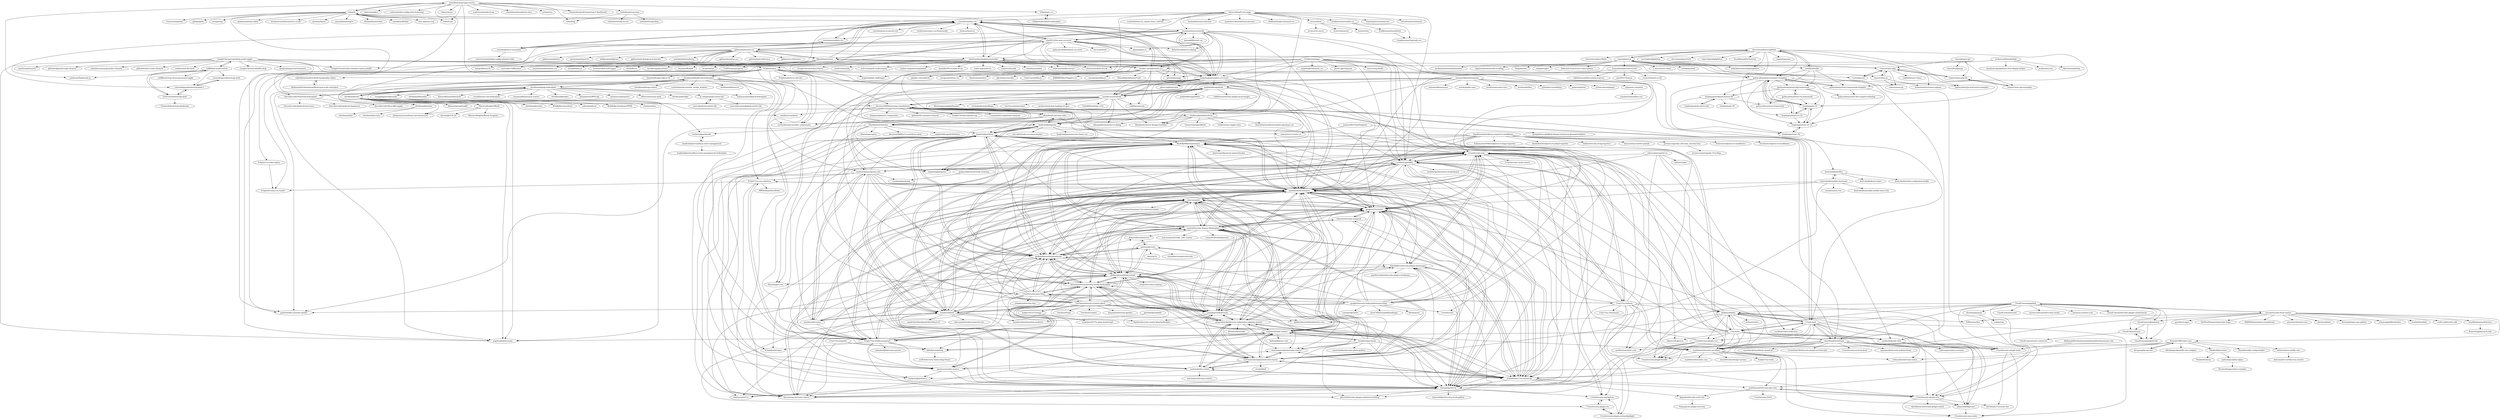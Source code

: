 digraph G {
"GoogleChromeLabs/dark-mode-toggle" -> "coliff/dark-mode-switch"
"GoogleChromeLabs/dark-mode-toggle" -> "davatron5000/awesome-standalones"
"GoogleChromeLabs/dark-mode-toggle" -> "github/clipboard-copy-element" ["e"=1]
"GoogleChromeLabs/dark-mode-toggle" -> "nolanlawson/emoji-picker-element" ["e"=1]
"GoogleChromeLabs/dark-mode-toggle" -> "github/relative-time-element"
"GoogleChromeLabs/dark-mode-toggle" -> "modernweb-dev/web" ["e"=1]
"GoogleChromeLabs/dark-mode-toggle" -> "paulirish/lite-youtube-embed" ["e"=1]
"GoogleChromeLabs/dark-mode-toggle" -> "GoogleChromeLabs/container-query-polyfill" ["e"=1]
"GoogleChromeLabs/dark-mode-toggle" -> "GoogleChromeLabs/file-drop" ["e"=1]
"GoogleChromeLabs/dark-mode-toggle" -> "5t3ph/smolcss"
"GoogleChromeLabs/dark-mode-toggle" -> "google/playground-elements" ["e"=1]
"GoogleChromeLabs/dark-mode-toggle" -> "sandoche/Darkmode.js" ["e"=1]
"GoogleChromeLabs/dark-mode-toggle" -> "maxboeck/emergency-site"
"GoogleChromeLabs/dark-mode-toggle" -> "MadeByMike/supermaya"
"GoogleChromeLabs/dark-mode-toggle" -> "matthewp/haunted" ["e"=1]
"cbracco/html5-test-page" -> "dohliam/dropin-minimal-css" ["e"=1]
"cbracco/html5-test-page" -> "mrmrs/html"
"cbracco/html5-test-page" -> "dbox/html5-kitchen-sink"
"cbracco/html5-test-page" -> "hankchizljaw/boilerform"
"cbracco/html5-test-page" -> "tiaanduplessis/nanoreset"
"cbracco/html5-test-page" -> "hteumeuleu/caniemail" ["e"=1]
"cbracco/html5-test-page" -> "jensimmons/cssremedy"
"cbracco/html5-test-page" -> "elad2412/the-new-css-reset"
"cbracco/html5-test-page" -> "zachleat/speedlify"
"cbracco/html5-test-page" -> "scottaohara/a11y_styled_form_controls" ["e"=1]
"cbracco/html5-test-page" -> "jonathantneal/sanitize.css" ["e"=1]
"cbracco/html5-test-page" -> "bradleytaunt/vanilla-css"
"cbracco/html5-test-page" -> "csstools/sanitize.css"
"cbracco/html5-test-page" -> "frontaid/natural-selection"
"cbracco/html5-test-page" -> "modularscale/modularscale-sass" ["e"=1]
"11ty/webc" -> "11ty/is-land"
"11ty/webc" -> "11ty/eleventy-plugin-webc"
"11ty/webc" -> "slinkity/slinkity"
"11ty/webc" -> "davatron5000/awesome-standalones"
"11ty/webc" -> "11ty/eleventy-img"
"11ty/webc" -> "zachleat/speedlify"
"11ty/webc" -> "maxboeck/eleventastic"
"11ty/webc" -> "argyleink/open-props" ["e"=1]
"11ty/webc" -> "11ty/eleventy-plugin-vite"
"11ty/webc" -> "tweetback/tweetback"
"11ty/webc" -> "tokencss/tokencss" ["e"=1]
"11ty/webc" -> "11ty/eleventy-plugin-bundle"
"11ty/webc" -> "madrilene/eleventy-excellent"
"11ty/webc" -> "11ty/eleventy-plugin-vue"
"11ty/webc" -> "zachleat/details-utils"
"matuzo/DevToolsSnippets" -> "matuzo/a11y-tests.css"
"matuzo/DevToolsSnippets" -> "georgedoescode/fluid-design-system-on-demand-builders"
"zachleat/details-utils" -> "tabvengers/spicy-sections"
"zachleat/details-utils" -> "adamstddrd/grease"
"dbox/html5-kitchen-sink" -> "hankchizljaw/gorko"
"dbox/html5-kitchen-sink" -> "hankchizljaw/goron"
"dbox/html5-kitchen-sink" -> "madrilene/eleventy-excellent"
"dbox/html5-kitchen-sink" -> "scottaohara/accessible_components" ["e"=1]
"google/eleventy-high-performance-blog" -> "11ty/eleventy-base-blog"
"google/eleventy-high-performance-blog" -> "maxboeck/eleventastic"
"google/eleventy-high-performance-blog" -> "gregives/Twelvety"
"google/eleventy-high-performance-blog" -> "hankchizljaw/hylia"
"google/eleventy-high-performance-blog" -> "11ty/eleventy" ["e"=1]
"google/eleventy-high-performance-blog" -> "snori74/linuxupskillchallenge" ["e"=1]
"google/eleventy-high-performance-blog" -> "maxboeck/mxb"
"google/eleventy-high-performance-blog" -> "11ty/eleventy-img"
"google/eleventy-high-performance-blog" -> "philhawksworth/eleventyone"
"google/eleventy-high-performance-blog" -> "kbrsh/moon" ["e"=1]
"google/eleventy-high-performance-blog" -> "zachleat/speedlify"
"google/eleventy-high-performance-blog" -> "MadeByMike/supermaya"
"google/eleventy-high-performance-blog" -> "danurbanowicz/eleventy-netlify-boilerplate"
"google/eleventy-high-performance-blog" -> "snowpackjs/astro" ["e"=1]
"google/eleventy-high-performance-blog" -> "paulirish/lite-youtube-embed" ["e"=1]
"hankchizljaw/hylia" -> "philhawksworth/eleventyone"
"hankchizljaw/hylia" -> "MadeByMike/supermaya"
"hankchizljaw/hylia" -> "maxboeck/eleventastic"
"hankchizljaw/hylia" -> "nhoizey/pack11ty"
"hankchizljaw/hylia" -> "gregives/Twelvety"
"hankchizljaw/hylia" -> "danurbanowicz/eleventy-netlify-boilerplate"
"hankchizljaw/hylia" -> "hankchizljaw/gorko"
"hankchizljaw/hylia" -> "josephdyer/skeleventy"
"hankchizljaw/hylia" -> "11ty/eleventy-base-blog"
"hankchizljaw/hylia" -> "hirusi/smix-eleventy-starter"
"hankchizljaw/hylia" -> "hankchizljaw/hebra"
"hankchizljaw/hylia" -> "philhawksworth/eleventail"
"hankchizljaw/hylia" -> "maxboeck/mxb"
"hankchizljaw/hylia" -> "ixartz/Eleventy-Starter-Boilerplate"
"hankchizljaw/hylia" -> "equinusocio/xity-starter"
"sindresorhus/modern-normalize" -> "csstools/sanitize.css"
"sindresorhus/modern-normalize" -> "electerious/basicScroll" ["e"=1]
"sindresorhus/modern-normalize" -> "sindresorhus/ky" ["e"=1]
"sindresorhus/modern-normalize" -> "stylelint/stylelint" ["e"=1]
"sindresorhus/modern-normalize" -> "goitacademy/parcel-project-template"
"sindresorhus/modern-normalize" -> "GoogleChromeLabs/critters" ["e"=1]
"sindresorhus/modern-normalize" -> "hankchizljaw/modern-css-reset"
"sindresorhus/modern-normalize" -> "FullHuman/purgecss" ["e"=1]
"sindresorhus/modern-normalize" -> "sindresorhus/np" ["e"=1]
"sindresorhus/modern-normalize" -> "mciastek/sal" ["e"=1]
"sindresorhus/modern-normalize" -> "web-standards-ru/dictionary" ["e"=1]
"sindresorhus/modern-normalize" -> "styled-components/polished" ["e"=1]
"sindresorhus/modern-normalize" -> "seek-oss/vanilla-extract" ["e"=1]
"sindresorhus/modern-normalize" -> "atomiks/30-seconds-of-css" ["e"=1]
"sindresorhus/modern-normalize" -> "radix-ui/primitives" ["e"=1]
"5t3ph/stylestage" -> "5t3ph/11ty-netlify-jumpstart"
"5t3ph/stylestage" -> "5t3ph/smolcss"
"5t3ph/stylestage" -> "hankchizljaw/modern-css-reset"
"5t3ph/stylestage" -> "argyleink/transition.css" ["e"=1]
"5t3ph/stylestage" -> "maxboeck/eleventastic"
"5t3ph/stylestage" -> "google/eleventy-high-performance-blog"
"5t3ph/stylestage" -> "hankchizljaw/hylia"
"5t3ph/stylestage" -> "phuoc-ng/csslayout" ["e"=1]
"5t3ph/stylestage" -> "zachleat/speedlify"
"5t3ph/stylestage" -> "phuoc-ng/html-dom" ["e"=1]
"5t3ph/stylestage" -> "argyleink/open-props" ["e"=1]
"5t3ph/stylestage" -> "5t3ph/htmlrecipes"
"5t3ph/stylestage" -> "11ty/eleventy" ["e"=1]
"5t3ph/stylestage" -> "11ty/eleventy-img"
"5t3ph/stylestage" -> "w3c/csswg-drafts" ["e"=1]
"xdesro/personalsit.es" -> "xdesro/vogue"
"xdesro/personalsit.es" -> "nhoizey/pack11ty"
"xdesro/personalsit.es" -> "maxboeck/eleventastic"
"xdesro/personalsit.es" -> "zachleat/speedlify"
"xdesro/personalsit.es" -> "madrilene/eleventy-excellent"
"xdesro/personalsit.es" -> "zachleat/video-radio-star"
"vimeo/player.js" -> "vimeo/vimeo.php"
"vimeo/player.js" -> "vimeo/vimeo.js"
"vimeo/player.js" -> "electerious/basicLightbox"
"vimeo/player.js" -> "goitacademy/parcel-project-template"
"vimeo/player.js" -> "dobromir-hristov/vue-vimeo-player"
"vimeo/player.js" -> "andreknieriem/simplelightbox" ["e"=1]
"vimeo/player.js" -> "baptistebriel/smooth-scrolling" ["e"=1]
"vimeo/player.js" -> "vimeo/laravel"
"vimeo/player.js" -> "Shopify/slate" ["e"=1]
"vimeo/player.js" -> "sampotts/plyr" ["e"=1]
"vimeo/player.js" -> "notiflix/Notiflix"
"vimeo/player.js" -> "tsuyoshiwada/sweet-scroll"
"vimeo/player.js" -> "u-wave/react-vimeo"
"vimeo/player.js" -> "verlok/lazyload" ["e"=1]
"vimeo/player.js" -> "mediaelement/mediaelement" ["e"=1]
"Thinkmill/keystatic" -> "Thinkmill/emery"
"Thinkmill/keystatic" -> "nathsimpson/hex-alpha"
"maxboeck/mxb" -> "maxboeck/eleventastic"
"maxboeck/mxb" -> "paulrobertlloyd/paulrobertlloyd-v4"
"maxboeck/mxb" -> "hirusi/smix-eleventy-starter"
"maxboeck/mxb" -> "danurbanowicz/eleventy-netlify-boilerplate"
"maxboeck/mxb" -> "11ty/eleventy-img"
"maxboeck/mxb" -> "MadeByMike/supermaya"
"maxboeck/mxb" -> "gregives/Twelvety"
"maxboeck/mxb" -> "equinusocio/xity-starter"
"maxboeck/mxb" -> "alexcarpenter/alexcarpenter.me"
"maxboeck/mxb" -> "maxboeck/resume"
"maxboeck/mxb" -> "philhawksworth/eleventyone"
"maxboeck/mxb" -> "zachleat/speedlify"
"maxboeck/mxb" -> "nhoizey/pack11ty"
"maxboeck/mxb" -> "maxboeck/webmention-analytics"
"maxboeck/mxb" -> "philhawksworth/hawksworx.com"
"scottishstoater/jamstack-web-starter" -> "ixartz/Eleventy-Starter-Boilerplate"
"scottishstoater/jamstack-web-starter" -> "eastslopestudio/eleventy-starter"
"scottishstoater/jamstack-web-starter" -> "stefanfrede/11st-starter-kit"
"scottishstoater/jamstack-web-starter" -> "gregwolanski/eleventy-tailwindcss-alpinejs-starter"
"scottishstoater/jamstack-web-starter" -> "mattwaler/tea-stack"
"scottishstoater/jamstack-web-starter" -> "marcamos/jet"
"scottishstoater/jamstack-web-starter" -> "gregives/Twelvety"
"scottishstoater/jamstack-web-starter" -> "josephdyer/skeleventy"
"scottishstoater/jamstack-web-starter" -> "maxboeck/eleventastic"
"scottishstoater/jamstack-web-starter" -> "liamfiddler/eleventy-plugin-lazyimages"
"scottishstoater/jamstack-web-starter" -> "philhawksworth/eleventail"
"scottishstoater/jamstack-web-starter" -> "equinusocio/xity-starter"
"scottishstoater/jamstack-web-starter" -> "stowball/elf"
"scottishstoater/jamstack-web-starter" -> "surjithctly/neat-starter"
"twbs/rfs" -> "twbs/bootstrap-npm-starter"
"twbs/rfs" -> "ganlanyuan/tiny-slider" ["e"=1]
"twbs/rfs" -> "twbs/icons" ["e"=1]
"twbs/rfs" -> "locomotivemtl/locomotive-scroll" ["e"=1]
"twbs/rfs" -> "electerious/basicScroll" ["e"=1]
"twbs/rfs" -> "alexfoxy/laxxx" ["e"=1]
"twbs/rfs" -> "jonsuh/hamburgers" ["e"=1]
"twbs/rfs" -> "dixonandmoe/rellax" ["e"=1]
"twbs/rfs" -> "paulirish/lite-youtube-embed" ["e"=1]
"twbs/rfs" -> "metafizzy/flickity" ["e"=1]
"twbs/rfs" -> "csstools/sanitize.css"
"twbs/rfs" -> "sass-mq/sass-mq" ["e"=1]
"twbs/rfs" -> "Grsmto/simplebar" ["e"=1]
"twbs/rfs" -> "glidejs/glide" ["e"=1]
"twbs/rfs" -> "swup/swup" ["e"=1]
"vimeo/vimeo.js" -> "websemantics/vimeo-upload"
"vimeo/vimeo.js" -> "vimeo/vimeo.php"
"vimeo/vimeo.js" -> "vimeo/vimeo.py"
"csstools/sanitize.css" -> "csstools/normalize.css"
"csstools/sanitize.css" -> "sindresorhus/modern-normalize"
"csstools/sanitize.css" -> "jgthms/minireset.css"
"csstools/sanitize.css" -> "nicolas-cusan/destyle.css"
"csstools/sanitize.css" -> "hankchizljaw/modern-css-reset"
"csstools/sanitize.css" -> "jensimmons/cssremedy"
"csstools/sanitize.css" -> "elad2412/the-new-css-reset"
"csstools/sanitize.css" -> "csstools/postcss-normalize"
"csstools/sanitize.css" -> "csstools/postcss-preset-env" ["e"=1]
"csstools/sanitize.css" -> "mozdevs/cssremedy"
"csstools/sanitize.css" -> "troxler/awesome-css-frameworks" ["e"=1]
"csstools/sanitize.css" -> "twbs/rfs"
"csstools/sanitize.css" -> "argyleink/open-props" ["e"=1]
"csstools/sanitize.css" -> "FullHuman/purgecss" ["e"=1]
"csstools/sanitize.css" -> "inuitcss/inuitcss" ["e"=1]
"hankchizljaw/modern-css-reset" -> "elad2412/the-new-css-reset"
"hankchizljaw/modern-css-reset" -> "hankchizljaw/gorko"
"hankchizljaw/modern-css-reset" -> "mozdevs/cssremedy"
"hankchizljaw/modern-css-reset" -> "jensimmons/cssremedy"
"hankchizljaw/modern-css-reset" -> "csstools/sanitize.css"
"hankchizljaw/modern-css-reset" -> "hankchizljaw/hylia"
"hankchizljaw/modern-css-reset" -> "Heydon/inclusive-design-checklist" ["e"=1]
"hankchizljaw/modern-css-reset" -> "sindresorhus/modern-normalize"
"hankchizljaw/modern-css-reset" -> "argyleink/open-props" ["e"=1]
"hankchizljaw/modern-css-reset" -> "andybelldesign/hylia"
"hankchizljaw/modern-css-reset" -> "davatron5000/awesome-standalones"
"hankchizljaw/modern-css-reset" -> "maxboeck/eleventastic"
"hankchizljaw/modern-css-reset" -> "paulirish/lite-youtube-embed" ["e"=1]
"hankchizljaw/modern-css-reset" -> "phuoc-ng/html-dom" ["e"=1]
"hankchizljaw/modern-css-reset" -> "zachleat/speedlify"
"filipelinhares/ress" -> "hiloki/flocss" ["e"=1]
"filipelinhares/ress" -> "nicolas-cusan/destyle.css"
"filipelinhares/ress" -> "jgthms/minireset.css"
"filipelinhares/ress" -> "asciidwango/js-primer" ["e"=1]
"filipelinhares/ress" -> "qrac/yakuhanjp" ["e"=1]
"filipelinhares/ress" -> "hankchizljaw/modern-css-reset"
"filipelinhares/ress" -> "hsnaydd/moveTo" ["e"=1]
"filipelinhares/ress" -> "csstools/sanitize.css"
"filipelinhares/ress" -> "jonathantneal/sanitize.css" ["e"=1]
"filipelinhares/ress" -> "humaan/Modaal" ["e"=1]
"filipelinhares/ress" -> "luruke/barba.js" ["e"=1]
"filipelinhares/ress" -> "stutrek/scrollMonitor" ["e"=1]
"filipelinhares/ress" -> "elad2412/the-new-css-reset"
"filipelinhares/ress" -> "terwanerik/ScrollTrigger" ["e"=1]
"filipelinhares/ress" -> "mciastek/sal" ["e"=1]
"mckeever02/mailtolink" -> "rikschennink/shiny" ["e"=1]
"mckeever02/mailtolink" -> "nicolas-cusan/destyle.css"
"mckeever02/mailtolink" -> "iamakulov/googlefonts-font-display-helper" ["e"=1]
"mckeever02/mailtolink" -> "jacklenox/susty" ["e"=1]
"mckeever02/mailtolink" -> "maxboeck/eleventastic"
"vinorodrigues/bootstrap-dark" -> "vinorodrigues/bootstrap-dark-5"
"twbs/bootstrap-npm-starter" -> "twbs/rfs"
"twbs/bootstrap-npm-starter" -> "twbs/examples"
"twbs/bootstrap-npm-starter" -> "twbs/icons" ["e"=1]
"twbs/bootstrap-npm-starter" -> "twbs/stylelint-config-twbs-bootstrap"
"twbs/bootstrap-npm-starter" -> "twbs/blog"
"twbs/bootstrap-npm-starter" -> "twbs/release"
"twbs/bootstrap-npm-starter" -> "twbs/bootstrap-expo"
"twbs/bootstrap-npm-starter" -> "thecodercoder/frontend-boilerplate"
"twbs/bootstrap-npm-starter" -> "understrap/understrap" ["e"=1]
"twbs/bootstrap-npm-starter" -> "vinorodrigues/bootstrap-dark-5"
"twbs/bootstrap-npm-starter" -> "foundation/foundation-sites" ["e"=1]
"twbs/bootstrap-npm-starter" -> "primer/css" ["e"=1]
"twbs/bootstrap-npm-starter" -> "taniarascia/webpack-boilerplate" ["e"=1]
"twbs/bootstrap-npm-starter" -> "themesberg/volt-bootstrap-5-dashboard" ["e"=1]
"twbs/bootstrap-npm-starter" -> "h5bp/main.css"
"csstools/postcss-normalize" -> "csstools/normalize.css"
"csstools/postcss-normalize" -> "csstools/sanitize.css"
"csstools/postcss-normalize" -> "constverum/stylelint-config-rational-order" ["e"=1]
"minamarkham/formation" -> "Heydon/inclusive-design-checklist" ["e"=1]
"minamarkham/formation" -> "minamarkham/yonce"
"minamarkham/formation" -> "uswds/public-sans" ["e"=1]
"minamarkham/formation" -> "maxboeck/eleventastic"
"minamarkham/formation" -> "wesbos/awesome-uses" ["e"=1]
"minamarkham/formation" -> "maxboeck/emergency-site"
"minamarkham/formation" -> "wesbos/dotfiles" ["e"=1]
"minamarkham/formation" -> "andybelldesign/hylia"
"minamarkham/formation" -> "hankchizljaw/hylia"
"minamarkham/formation" -> "github/accessibilityjs" ["e"=1]
"minamarkham/formation" -> "mozdevs/cssremedy"
"minamarkham/formation" -> "palmerhq/tsdx" ["e"=1]
"minamarkham/formation" -> "joshwcomeau/guppy" ["e"=1]
"minamarkham/formation" -> "kentcdodds/dotfiles"
"minamarkham/formation" -> "nnja/new-computer"
"codeAdrian/modern-fluid-typography-editor" -> "AleksandrHovhannisyan/fluid-type-scale-calculator"
"electerious/basicLightbox" -> "goitacademy/parcel-project-template"
"electerious/basicLightbox" -> "electerious/basicSlider"
"electerious/basicLightbox" -> "luxplanjay/js-22"
"electerious/basicLightbox" -> "andreknieriem/simplelightbox" ["e"=1]
"electerious/basicLightbox" -> "mcstudios/glightbox"
"electerious/basicLightbox" -> "electerious/basicGrid"
"electerious/basicLightbox" -> "biati-digital/glightbox" ["e"=1]
"electerious/basicLightbox" -> "VovaMelnyk/GitTutorial"
"electerious/basicLightbox" -> "electerious/basicScroll" ["e"=1]
"electerious/basicLightbox" -> "luxplanjay/html-css-22"
"electerious/basicLightbox" -> "goitacademy/js-instructor-examples"
"electerious/basicLightbox" -> "vimeo/player.js"
"electerious/basicLightbox" -> "notiflix/Notiflix"
"electerious/basicLightbox" -> "imgix/luminous" ["e"=1]
"electerious/basicLightbox" -> "goitacademy/react-homework-template"
"elad2412/the-new-css-reset" -> "hankchizljaw/modern-css-reset"
"elad2412/the-new-css-reset" -> "argyleink/open-props" ["e"=1]
"elad2412/the-new-css-reset" -> "csstools/sanitize.css"
"elad2412/the-new-css-reset" -> "argyleink/gui-challenges" ["e"=1]
"elad2412/the-new-css-reset" -> "jensimmons/cssremedy"
"elad2412/the-new-css-reset" -> "GoogleChromeLabs/container-query-polyfill" ["e"=1]
"elad2412/the-new-css-reset" -> "sindresorhus/modern-normalize"
"elad2412/the-new-css-reset" -> "tokencss/tokencss" ["e"=1]
"elad2412/the-new-css-reset" -> "filipelinhares/ress"
"elad2412/the-new-css-reset" -> "jgthms/minireset.css"
"elad2412/the-new-css-reset" -> "openui/open-ui" ["e"=1]
"elad2412/the-new-css-reset" -> "KittyGiraudel/a11y-dialog" ["e"=1]
"elad2412/the-new-css-reset" -> "andy-piccalilli/modern-css-reset"
"elad2412/the-new-css-reset" -> "tw-in-js/twind" ["e"=1]
"elad2412/the-new-css-reset" -> "seek-oss/vanilla-extract" ["e"=1]
"ForEvolve/bootstrap-dark" -> "vinorodrigues/bootstrap-dark-5"
"ForEvolve/bootstrap-dark" -> "coliff/dark-mode-switch"
"ForEvolve/bootstrap-dark" -> "Clashsoft/bootstrap-darkmode"
"11ty/eleventy-plugin-syntaxhighlight" -> "11ty/eleventy-plugin-rss"
"11ty/eleventy-plugin-syntaxhighlight" -> "11ty/eleventy-navigation"
"MassiveHeights/Black" -> "JohannesLorenz/lmms-zyn-fusion-test"
"MassiveHeights/Black" -> "MassiveHeights/Black-Template"
"MassiveHeights/Black" -> "kutuluk/js13k-2d" ["e"=1]
"kentcdodds/netlify-shortener" -> "cassidoo/cass.run" ["e"=1]
"kentcdodds/netlify-shortener" -> "kentcdodds/dotfiles"
"kentcdodds/netlify-shortener" -> "maxboeck/eleventastic"
"kentcdodds/netlify-shortener" -> "philhawksworth/hawksworx.com"
"kentcdodds/netlify-shortener" -> "kentcdodds/airtable-netlify-short-urls"
"kentcdodds/netlify-shortener" -> "gregives/Twelvety"
"eastslopestudio/eleventy-starter" -> "scottishstoater/jamstack-web-starter"
"justcoded/web-starter-kit" -> "jr-cologne/gulp-starter-kit"
"vinorodrigues/bootstrap-dark-5" -> "vinorodrigues/bootstrap-dark"
"vinorodrigues/bootstrap-dark-5" -> "ForEvolve/bootstrap-dark"
"kentcdodds/dotfiles" -> "kentcdodds/netlify-shortener"
"kentcdodds/dotfiles" -> "kentcdodds/kcd-scripts" ["e"=1]
"kentcdodds/dotfiles" -> "kentcdodds/eslint-config-kentcdodds" ["e"=1]
"decaporg/decap-cms" -> "StaticJsCMS/static-cms"
"CloudCannon/pagefind" -> "CloudCannon/bookshop"
"CloudCannon/pagefind" -> "CloudCannon/rosey"
"CloudCannon/pagefind" -> "divriots/jampack"
"CloudCannon/pagefind" -> "CloudCannon/pagebreak"
"CloudCannon/pagefind" -> "tweetback/tweetback"
"CloudCannon/pagefind" -> "CloudCannon/reseed"
"CloudCannon/pagefind" -> "11ty/eleventy-plugin-bundle"
"CloudCannon/pagefind" -> "system-fonts/modern-font-stacks" ["e"=1]
"CloudCannon/pagefind" -> "natemoo-re/astro-icon" ["e"=1]
"CloudCannon/pagefind" -> "slinkity/slinkity"
"CloudCannon/pagefind" -> "11ty/eleventy-plugin-vite"
"CloudCannon/pagefind" -> "matthiasott/eleventy-plus-vite"
"CloudCannon/pagefind" -> "CloudCannon/eleventy-plugin-cloudcannon"
"CloudCannon/pagefind" -> "11ty/webc"
"CloudCannon/pagefind" -> "estruyf/vscode-front-matter"
"11ty/11ty-website" -> "11ty/eleventy-img"
"11ty/11ty-website" -> "zachleat/speedlify"
"11ty/11ty-website" -> "hankchizljaw/hylia"
"11ty/11ty-website" -> "nhoizey/pack11ty"
"11ty/11ty-website" -> "maxboeck/eleventastic"
"11ty/11ty-website" -> "11ty/eleventy-base-blog"
"11ty/11ty-website" -> "11ty/eleventy-plugin-webc"
"11ty/11ty-website" -> "11ty/11ty-community"
"11ty/11ty-website" -> "slinkity/slinkity"
"11ty/11ty-website" -> "5t3ph/11ty-sass-skeleton"
"11ty/11ty-website" -> "madrilene/eleventy-excellent"
"11ty/11ty-website" -> "11ty/eleventy-plugin-syntaxhighlight"
"11ty/11ty-website" -> "11ty/eleventy-plugin-bundle"
"11ty/11ty-website" -> "zachleat/zachleat.com"
"11ty/11ty-website" -> "11ty/eleventy-navigation"
"davatron5000/awesome-standalones" -> "thepassle/generic-components" ["e"=1]
"davatron5000/awesome-standalones" -> "vanillawc/vanillawc"
"davatron5000/awesome-standalones" -> "github/tab-container-element" ["e"=1]
"davatron5000/awesome-standalones" -> "maxboeck/eleventastic"
"davatron5000/awesome-standalones" -> "11ty/is-land"
"davatron5000/awesome-standalones" -> "GoogleChromeLabs/two-up"
"davatron5000/awesome-standalones" -> "scottaohara/accessible_components" ["e"=1]
"davatron5000/awesome-standalones" -> "Heydon/watched-box"
"davatron5000/awesome-standalones" -> "runem/web-component-analyzer" ["e"=1]
"davatron5000/awesome-standalones" -> "paulirish/lite-youtube-embed" ["e"=1]
"davatron5000/awesome-standalones" -> "zachleat/details-utils"
"davatron5000/awesome-standalones" -> "11ty/webc"
"davatron5000/awesome-standalones" -> "dbox/html5-kitchen-sink"
"davatron5000/awesome-standalones" -> "hankchizljaw/boilerform"
"davatron5000/awesome-standalones" -> "zachleat/speedlify"
"jgthms/minireset.css" -> "csstools/sanitize.css"
"jgthms/minireset.css" -> "jgthms/wysiwyg.css" ["e"=1]
"jgthms/minireset.css" -> "jgthms/html-reference" ["e"=1]
"jgthms/minireset.css" -> "filipelinhares/ress"
"jgthms/minireset.css" -> "jgthms/css-reference" ["e"=1]
"jgthms/minireset.css" -> "sindresorhus/modern-normalize"
"jgthms/minireset.css" -> "jgthms/marksheet" ["e"=1]
"jgthms/minireset.css" -> "stutrek/scrollMonitor" ["e"=1]
"jgthms/minireset.css" -> "jonathantneal/sanitize.css" ["e"=1]
"jgthms/minireset.css" -> "hankchizljaw/modern-css-reset"
"jgthms/minireset.css" -> "picturepan2/spectre" ["e"=1]
"jgthms/minireset.css" -> "milligram/milligram" ["e"=1]
"jgthms/minireset.css" -> "jgthms/web-design-in-4-minutes" ["e"=1]
"jgthms/minireset.css" -> "matejlatin/Gutenberg" ["e"=1]
"jgthms/minireset.css" -> "hsnaydd/moveTo" ["e"=1]
"mozdevs/cssremedy" -> "filamentgroup/glyphhanger" ["e"=1]
"mozdevs/cssremedy" -> "hankchizljaw/modern-css-reset"
"mozdevs/cssremedy" -> "robb0wen/tornis" ["e"=1]
"mozdevs/cssremedy" -> "andybelldesign/hylia"
"mozdevs/cssremedy" -> "Heydon/inclusive-design-checklist" ["e"=1]
"mozdevs/cssremedy" -> "hankchizljaw/hylia"
"mozdevs/cssremedy" -> "rachelandrew/gridbugs" ["e"=1]
"mozdevs/cssremedy" -> "Heydon/watched-box"
"mozdevs/cssremedy" -> "edenspiekermann/a11y-dialog" ["e"=1]
"mozdevs/cssremedy" -> "ten1seven/what-input" ["e"=1]
"mozdevs/cssremedy" -> "philhawksworth/eleventyone"
"mozdevs/cssremedy" -> "csstools/sanitize.css"
"mozdevs/cssremedy" -> "zachleat/web-font-loading-recipes" ["e"=1]
"mozdevs/cssremedy" -> "davatron5000/awesome-standalones"
"mozdevs/cssremedy" -> "YozhikM/stylelint-a11y" ["e"=1]
"nicolas-cusan/destyle.css" -> "csstools/sanitize.css"
"nicolas-cusan/destyle.css" -> "filipelinhares/ress"
"nicolas-cusan/destyle.css" -> "HimasRafeek/butterCake"
"nicolas-cusan/destyle.css" -> "qrac/yakuhanjp" ["e"=1]
"nicolas-cusan/destyle.css" -> "jensimmons/cssremedy"
"nicolas-cusan/destyle.css" -> "robb0wen/tornis" ["e"=1]
"nicolas-cusan/destyle.css" -> "hankchizljaw/modern-css-reset"
"nicolas-cusan/destyle.css" -> "glyphic-co/textblock" ["e"=1]
"nicolas-cusan/destyle.css" -> "lucagez/medium.css" ["e"=1]
"nicolas-cusan/destyle.css" -> "finnhvman/matter" ["e"=1]
"nicolas-cusan/destyle.css" -> "ghosh/micromodal" ["e"=1]
"nicolas-cusan/destyle.css" -> "mozdevs/cssremedy"
"nicolas-cusan/destyle.css" -> "ChrisCavs/rallax.js" ["e"=1]
"nicolas-cusan/destyle.css" -> "JNKKKK/MoreToggles.css" ["e"=1]
"nicolas-cusan/destyle.css" -> "oncebot/pushbar.js" ["e"=1]
"hankchizljaw/boilerform" -> "Heydon/watched-box"
"hankchizljaw/boilerform" -> "davatron5000/awesome-standalones"
"hankchizljaw/boilerform" -> "Twikito/easy-toggle-state" ["e"=1]
"hankchizljaw/boilerform" -> "Heydon/inclusive-design-checklist" ["e"=1]
"hankchizljaw/boilerform" -> "hankchizljaw/goron"
"hankchizljaw/boilerform" -> "kennethormandy/normalize-opentype.css" ["e"=1]
"hankchizljaw/boilerform" -> "toomuchdesign/offside" ["e"=1]
"hankchizljaw/boilerform" -> "edenspiekermann/a11y-dialog" ["e"=1]
"luxplanjay/gulp-starter-kit" -> "luxplanjay/webpack-starter-kit"
"luxplanjay/webpack-starter-kit" -> "luxplanjay/gulp-starter-kit"
"luxplanjay/webpack-starter-kit" -> "luxplanjay/js-18"
"luxplanjay/webpack-starter-kit" -> "goitacademy/react-homework"
"luxplanjay/webpack-starter-kit" -> "luxplanjay/react-18"
"planetoftheweb/seven" -> "ianrose/deventy"
"maxboeck/emergency-site" -> "maxboeck/eleventastic"
"maxboeck/emergency-site" -> "maxboeck/resume"
"maxboeck/emergency-site" -> "zachleat/speedlify"
"maxboeck/emergency-site" -> "gregives/Twelvety"
"maxboeck/emergency-site" -> "hankchizljaw/hylia"
"maxboeck/emergency-site" -> "philhawksworth/eleventyone"
"maxboeck/emergency-site" -> "danurbanowicz/eleventy-netlify-boilerplate"
"maxboeck/emergency-site" -> "maxboeck/mxb"
"maxboeck/emergency-site" -> "nhoizey/pack11ty"
"maxboeck/emergency-site" -> "11ty/eleventy-img"
"maxboeck/emergency-site" -> "davatron5000/awesome-standalones"
"maxboeck/emergency-site" -> "5t3ph/11ty-netlify-jumpstart"
"maxboeck/emergency-site" -> "hirusi/smix-eleventy-starter"
"maxboeck/emergency-site" -> "maxboeck/webring"
"maxboeck/emergency-site" -> "5t3ph/11ty-sass-skeleton"
"andybelldesign/hylia" -> "andybelldesign/hebra"
"andybelldesign/hylia" -> "philhawksworth/eleventyone"
"andybelldesign/hylia" -> "Heydon/ga11ery"
"andybelldesign/hylia" -> "robb0wen/eleventy-plugin-local-images"
"andybelldesign/hylia" -> "5t3ph/11ty-netlify-jumpstart"
"andybelldesign/hylia" -> "maxboeck/eleventastic"
"andybelldesign/hylia" -> "hankchizljaw/gorko"
"andybelldesign/hylia" -> "hankchizljaw/goron"
"andybelldesign/hylia" -> "maxboeck/mxb"
"andybelldesign/hylia" -> "MadeByMike/supermaya"
"andybelldesign/hylia" -> "mozdevs/cssremedy"
"coliff/dark-mode-switch" -> "ForEvolve/bootstrap-dark"
"coliff/dark-mode-switch" -> "GoogleChromeLabs/dark-mode-toggle"
"coliff/dark-mode-switch" -> "sandoche/Darkmode.js" ["e"=1]
"coliff/dark-mode-switch" -> "vinorodrigues/bootstrap-dark-5"
"coliff/dark-mode-switch" -> "coliff/bootstrap-show-password-toggle"
"coliff/dark-mode-switch" -> "vinorodrigues/bootstrap-dark"
"AleksandrHovhannisyan/fluid-type-scale-calculator" -> "codeAdrian/modern-fluid-typography-editor"
"csstools/normalize.css" -> "csstools/sanitize.css"
"csstools/normalize.css" -> "csstools/postcss-normalize"
"11ty/eleventy-base-blog" -> "danurbanowicz/eleventy-netlify-boilerplate"
"11ty/eleventy-base-blog" -> "philhawksworth/eleventyone"
"11ty/eleventy-base-blog" -> "josephdyer/skeleventy"
"11ty/eleventy-base-blog" -> "hankchizljaw/hylia"
"11ty/eleventy-base-blog" -> "maxboeck/eleventastic"
"11ty/eleventy-base-blog" -> "google/eleventy-high-performance-blog"
"11ty/eleventy-base-blog" -> "11ty/11ty-website"
"11ty/eleventy-base-blog" -> "maxboeck/mxb"
"11ty/eleventy-base-blog" -> "zachleat/speedlify"
"11ty/eleventy-base-blog" -> "dafiulh/vredeburg"
"11ty/eleventy-base-blog" -> "11ty/eleventy-img"
"11ty/eleventy-base-blog" -> "TryGhost/eleventy-starter-ghost"
"11ty/eleventy-base-blog" -> "marcamos/jet"
"11ty/eleventy-base-blog" -> "ixartz/Eleventy-Starter-Boilerplate"
"11ty/eleventy-base-blog" -> "yinkakun/eleventy-duo"
"zachleat/speedlify" -> "zachleat/performance-leaderboard"
"zachleat/speedlify" -> "11ty/eleventy-img"
"zachleat/speedlify" -> "maxboeck/mxb"
"zachleat/speedlify" -> "zachleat/zachleat.com"
"zachleat/speedlify" -> "11ty/11ty-website"
"zachleat/speedlify" -> "philhawksworth/eleventyone"
"zachleat/speedlify" -> "gregives/Twelvety"
"zachleat/speedlify" -> "maxboeck/eleventastic"
"zachleat/speedlify" -> "maxboeck/emergency-site"
"zachleat/speedlify" -> "philhawksworth/eleventail"
"zachleat/speedlify" -> "5t3ph/11ty-netlify-jumpstart"
"zachleat/speedlify" -> "hankchizljaw/goron"
"zachleat/speedlify" -> "nhoizey/pack11ty"
"zachleat/speedlify" -> "slinkity/slinkity"
"zachleat/speedlify" -> "stefanfrede/11st-starter-kit"
"jackmcdade/weird-wide-webring" -> "maxboeck/webring"
"danurbanowicz/eleventy-netlify-boilerplate" -> "philhawksworth/eleventyone"
"danurbanowicz/eleventy-netlify-boilerplate" -> "maxboeck/eleventastic"
"danurbanowicz/eleventy-netlify-boilerplate" -> "philhawksworth/eleventail"
"danurbanowicz/eleventy-netlify-boilerplate" -> "5t3ph/11ty-netlify-jumpstart"
"danurbanowicz/eleventy-netlify-boilerplate" -> "josephdyer/skeleventy"
"danurbanowicz/eleventy-netlify-boilerplate" -> "marcamos/jet"
"danurbanowicz/eleventy-netlify-boilerplate" -> "nhoizey/pack11ty"
"danurbanowicz/eleventy-netlify-boilerplate" -> "11ty/eleventy-base-blog"
"danurbanowicz/eleventy-netlify-boilerplate" -> "maxboeck/mxb"
"danurbanowicz/eleventy-netlify-boilerplate" -> "gregives/Twelvety"
"danurbanowicz/eleventy-netlify-boilerplate" -> "gregwolanski/eleventy-tailwindcss-alpinejs-starter"
"danurbanowicz/eleventy-netlify-boilerplate" -> "TryGhost/eleventy-starter-ghost"
"danurbanowicz/eleventy-netlify-boilerplate" -> "MadeByMike/supermaya"
"danurbanowicz/eleventy-netlify-boilerplate" -> "scottishstoater/jamstack-web-starter"
"danurbanowicz/eleventy-netlify-boilerplate" -> "hankchizljaw/hylia"
"divriots/jampack" -> "vobyjs/oby" ["e"=1]
"lonekorean/wordpress-export-to-markdown" -> "Swizec/wordpress-to-markdown"
"lonekorean/wordpress-export-to-markdown" -> "maxboeck/eleventastic"
"lonekorean/wordpress-export-to-markdown" -> "ytechie/wordpress-to-markdown"
"lonekorean/wordpress-export-to-markdown" -> "gregives/Twelvety"
"lonekorean/wordpress-export-to-markdown" -> "jeromecoupe/iad_eleventy_introduction"
"lonekorean/wordpress-export-to-markdown" -> "SchumacherFM/wordpress-to-hugo-exporter" ["e"=1]
"lonekorean/wordpress-export-to-markdown" -> "tweetback/tweetback"
"lonekorean/wordpress-export-to-markdown" -> "philhawksworth/eleventail"
"lonekorean/wordpress-export-to-markdown" -> "benbalter/wordpress-to-jekyll-exporter" ["e"=1]
"lonekorean/wordpress-export-to-markdown" -> "hidde/eleventy-wcag-reporter" ["e"=1]
"lonekorean/wordpress-export-to-markdown" -> "philhawksworth/eleventyone"
"lonekorean/wordpress-export-to-markdown" -> "MadeByMike/supermaya"
"lonekorean/wordpress-export-to-markdown" -> "11ty/eleventy-img"
"lonekorean/wordpress-export-to-markdown" -> "tinacms/tina-starter-grande" ["e"=1]
"lonekorean/wordpress-export-to-markdown" -> "zachleat/speedlify"
"maxboeck/resume" -> "maxboeck/eleventastic"
"maxboeck/resume" -> "maxboeck/emergency-site"
"maxboeck/resume" -> "maxboeck/mxb"
"maxboeck/resume" -> "11ty/eleventy-img"
"maxboeck/resume" -> "5t3ph/11ty-netlify-jumpstart"
"maxboeck/resume" -> "philhawksworth/eleventail"
"maxboeck/resume" -> "philhawksworth/eleventyone"
"maxboeck/resume" -> "MadeByMike/supermaya"
"goitacademy/parcel-project-template" -> "goitacademy/react-homework-template"
"goitacademy/parcel-project-template" -> "luxplanjay/js-22"
"goitacademy/parcel-project-template" -> "luxplanjay/html-css-22"
"goitacademy/parcel-project-template" -> "luxplanjay/react-21-22"
"goitacademy/parcel-project-template" -> "luxplanjay/webpack-starter-kit"
"goitacademy/parcel-project-template" -> "goitacademy/js-instructor-examples"
"goitacademy/parcel-project-template" -> "goitacademy/javascript-homework"
"goitacademy/parcel-project-template" -> "luxplanjay/react-18"
"goitacademy/parcel-project-template" -> "goitacademy/react-lint-staged-workshop"
"goitacademy/react-homework-template" -> "goitacademy/parcel-project-template"
"goitacademy/react-homework-template" -> "goitacademy/react-lint-staged-workshop"
"goitacademy/react-homework-template" -> "luxplanjay/react-21-22"
"cferdinandi/atomic" -> "cferdinandi/events"
"cferdinandi/atomic" -> "cferdinandi/bin"
"thecodercoder/frontend-boilerplate" -> "thecodercoder/gulp-browsersync"
"thecodercoder/frontend-boilerplate" -> "cferdinandi/gulp-boilerplate"
"thecodercoder/frontend-boilerplate" -> "thecodercoder/gulp-for-beginners"
"thecodercoder/frontend-boilerplate" -> "thecodercoder/fem-dklt-toggle"
"jensimmons/cssremedy" -> "hankchizljaw/modern-css-reset"
"jensimmons/cssremedy" -> "csstools/sanitize.css"
"jensimmons/cssremedy" -> "argyleink/open-props" ["e"=1]
"jensimmons/cssremedy" -> "KittyGiraudel/a11y-dialog" ["e"=1]
"jensimmons/cssremedy" -> "hankchizljaw/gorko"
"jensimmons/cssremedy" -> "csstools/normalize.css"
"jensimmons/cssremedy" -> "elad2412/the-new-css-reset"
"jensimmons/cssremedy" -> "nicolas-cusan/destyle.css"
"jensimmons/cssremedy" -> "mayank99/reset.css"
"jensimmons/cssremedy" -> "openui/open-ui" ["e"=1]
"jensimmons/cssremedy" -> "zachleat/speedlify"
"jensimmons/cssremedy" -> "11ty/is-land"
"jensimmons/cssremedy" -> "scottaohara/accessible_components" ["e"=1]
"jensimmons/cssremedy" -> "sindresorhus/modern-normalize"
"jensimmons/cssremedy" -> "maxboeck/eleventastic"
"mrmrs/html" -> "mrmrs/css-uncut"
"mrmrs/html" -> "mrmrs/elements" ["e"=1]
"mrmrs/html" -> "mrmrs/trim"
"11ty/eleventy-plugin-vue" -> "11ty/eleventy-plugin-vite"
"11ty/eleventy-plugin-vue" -> "nhoizey/pack11ty"
"11ty/eleventy-plugin-vue" -> "11ty/eleventy-img"
"11ty/eleventy-plugin-vue" -> "hirusi/smix-eleventy-starter"
"5t3ph/11ty-netlify-jumpstart" -> "5t3ph/11ty-sass-skeleton"
"5t3ph/11ty-netlify-jumpstart" -> "gregives/Twelvety"
"5t3ph/11ty-netlify-jumpstart" -> "danurbanowicz/eleventy-netlify-boilerplate"
"5t3ph/11ty-netlify-jumpstart" -> "maxboeck/eleventastic"
"5t3ph/11ty-netlify-jumpstart" -> "nhoizey/pack11ty"
"5t3ph/11ty-netlify-jumpstart" -> "mbarker84/eleventy-parcel"
"5t3ph/11ty-netlify-jumpstart" -> "philhawksworth/eleventail"
"5t3ph/11ty-netlify-jumpstart" -> "5t3ph/htmlrecipes"
"5t3ph/11ty-netlify-jumpstart" -> "marcamos/jet"
"5t3ph/11ty-netlify-jumpstart" -> "surjithctly/neat-starter"
"5t3ph/11ty-netlify-jumpstart" -> "equinusocio/xity-starter"
"5t3ph/11ty-netlify-jumpstart" -> "dafiulh/vredeburg"
"5t3ph/11ty-netlify-jumpstart" -> "philhawksworth/eleventyone"
"5t3ph/11ty-netlify-jumpstart" -> "gfscott/eleventy-plugin-embed-everything"
"cferdinandi/reef" -> "cferdinandi/build-tool-boilerplate"
"cferdinandi/reef" -> "cferdinandi/atomic"
"cferdinandi/reef" -> "hankchizljaw/beedle"
"cferdinandi/reef" -> "JohannesLorenz/lmms-zyn-fusion-test"
"cferdinandi/reef" -> "cferdinandi/gulp-boilerplate"
"cferdinandi/reef" -> "cferdinandi/reef-js"
"cferdinandi/reef" -> "WebReflection/uhtml" ["e"=1]
"cferdinandi/reef" -> "davatron5000/awesome-standalones"
"cferdinandi/reef" -> "MassiveHeights/Black"
"cferdinandi/reef" -> "aidenybai/lucia" ["e"=1]
"cferdinandi/reef" -> "WebReflection/hyperHTML" ["e"=1]
"cferdinandi/reef" -> "vanillawc/vanillawc"
"cferdinandi/reef" -> "redom/redom" ["e"=1]
"cferdinandi/reef" -> "maxboeck/eleventastic"
"cferdinandi/reef" -> "filamentgroup/loadJS" ["e"=1]
"ixartz/Eleventy-Starter-Boilerplate" -> "scottishstoater/jamstack-web-starter"
"ixartz/Eleventy-Starter-Boilerplate" -> "josephdyer/skeleventy"
"ixartz/Eleventy-Starter-Boilerplate" -> "clenemt/eleventy-webpack"
"ixartz/Eleventy-Starter-Boilerplate" -> "marcamos/jet"
"ixartz/Eleventy-Starter-Boilerplate" -> "gregives/Twelvety"
"ixartz/Eleventy-Starter-Boilerplate" -> "surjithctly/neat-starter"
"ixartz/Eleventy-Starter-Boilerplate" -> "stefanfrede/11st-starter-kit"
"ixartz/Eleventy-Starter-Boilerplate" -> "maxboeck/eleventastic"
"ixartz/Eleventy-Starter-Boilerplate" -> "brycewray/eleventy_solo_starter"
"ixartz/Eleventy-Starter-Boilerplate" -> "MadeByMike/supermaya"
"ixartz/Eleventy-Starter-Boilerplate" -> "mattwaler/tea-stack"
"ixartz/Eleventy-Starter-Boilerplate" -> "creasoft-dev/fundamenty"
"ixartz/Eleventy-Starter-Boilerplate" -> "philhawksworth/eleventyone"
"ixartz/Eleventy-Starter-Boilerplate" -> "equinusocio/xity-starter"
"ixartz/Eleventy-Starter-Boilerplate" -> "planetoftheweb/seven"
"vimeo/player-api" -> "vimeo/vimeo-php-lib"
"vimeo/player-api" -> "vimeo/vimeo-api-examples"
"vimeo/player-api" -> "vimeo/froogaloop"
"vimeo/player-api" -> "vimeo/vimeo.php"
"broeker/spacebook" -> "surjithctly/neat-starter"
"broeker/spacebook" -> "maxboeck/eleventastic"
"broeker/spacebook" -> "hirusi/smix-eleventy-starter"
"broeker/spacebook" -> "gfscott/eleventy-plugin-embed-everything"
"broeker/spacebook" -> "dafiulh/vredeburg"
"broeker/spacebook" -> "ixartz/Eleventy-Starter-Boilerplate"
"broeker/spacebook" -> "marcamos/jet"
"broeker/spacebook" -> "tannerdolby/eleventy-photo-gallery"
"broeker/spacebook" -> "eastslopestudio/eleventy-starter"
"broeker/spacebook" -> "stefanfrede/11st-starter-kit"
"broeker/spacebook" -> "liamfiddler/eleventy-plugin-lazyimages"
"broeker/spacebook" -> "nhoizey/pack11ty"
"stackbit/jamstackthemes" -> "RoneoOrg/jamstack.club"
"vimeo/vimeo.php" -> "vimeo/laravel"
"vimeo/vimeo.php" -> "vimeo/vimeo-php-lib"
"vimeo/vimeo.php" -> "vimeo/vimeo.js"
"vimeo/vimeo.php" -> "vimeo/vimeo.py"
"vimeo/vimeo.php" -> "websemantics/vimeo-upload"
"vimeo/vimeo.php" -> "vinkla/laravel-vimeo"
"vimeo/vimeo.php" -> "vimeo/player.js"
"11ty/eleventy-plugin-vite" -> "11ty/eleventy-base-webc"
"11ty/eleventy-plugin-vite" -> "adamstddrd/grease"
"11ty/eleventy-plugin-vite" -> "darthmall/11ty.webc.fun"
"11ty/eleventy-plugin-vite" -> "daviddarnes/eleventy-plugin-unfurl"
"11ty/eleventy-plugin-vite" -> "matthiasott/eleventy-plus-vite"
"estruyf/vscode-front-matter" -> "theNewDynamic/awesome-hugo" ["e"=1]
"estruyf/vscode-front-matter" -> "CloudCannon/pagefind"
"estruyf/vscode-front-matter" -> "CloudCannon/bookshop"
"estruyf/vscode-front-matter" -> "StaticJsCMS/static-cms"
"estruyf/vscode-front-matter" -> "RafidMuhymin/astro-imagetools" ["e"=1]
"estruyf/vscode-front-matter" -> "jonasmerlin/astro-seo" ["e"=1]
"estruyf/vscode-front-matter" -> "madrilene/eleventy-excellent"
"estruyf/vscode-front-matter" -> "stackbit/jamstackthemes"
"estruyf/vscode-front-matter" -> "plentico/plenti" ["e"=1]
"estruyf/vscode-front-matter" -> "liwenyip/hugo-easy-gallery" ["e"=1]
"estruyf/vscode-front-matter" -> "julianoappelklein/hokus" ["e"=1]
"estruyf/vscode-front-matter" -> "ElMassimo/iles" ["e"=1]
"estruyf/vscode-front-matter" -> "lowdefy/lowdefy" ["e"=1]
"estruyf/vscode-front-matter" -> "svelte-add/svelte-add" ["e"=1]
"estruyf/vscode-front-matter" -> "jpanther/congo" ["e"=1]
"stefanfrede/11st-starter-kit" -> "gregives/Twelvety"
"stefanfrede/11st-starter-kit" -> "mattwaler/tea-stack"
"stefanfrede/11st-starter-kit" -> "gregwolanski/eleventy-tailwindcss-alpinejs-starter"
"stefanfrede/11st-starter-kit" -> "marcamos/jet"
"stefanfrede/11st-starter-kit" -> "maxboeck/eleventastic"
"stefanfrede/11st-starter-kit" -> "liamfiddler/eleventy-plugin-lazyimages"
"stefanfrede/11st-starter-kit" -> "surjithctly/neat-starter"
"stefanfrede/11st-starter-kit" -> "scottishstoater/jamstack-web-starter"
"stefanfrede/11st-starter-kit" -> "eastslopestudio/eleventy-starter"
"stefanfrede/11st-starter-kit" -> "fpapado/eleventy-with-vite"
"stefanfrede/11st-starter-kit" -> "ixartz/Eleventy-Starter-Boilerplate"
"stefanfrede/11st-starter-kit" -> "11ty/eleventy-plugin-vite"
"stefanfrede/11st-starter-kit" -> "nhoizey/pack11ty"
"stefanfrede/11st-starter-kit" -> "clenemt/eleventy-webpack"
"stefanfrede/11st-starter-kit" -> "matthiasott/eleventy-plus-vite"
"gregwolanski/eleventy-tailwindcss-alpinejs-starter" -> "stefanfrede/11st-starter-kit"
"gregwolanski/eleventy-tailwindcss-alpinejs-starter" -> "marcamos/jet"
"gregwolanski/eleventy-tailwindcss-alpinejs-starter" -> "mattwaler/tea-stack"
"gregwolanski/eleventy-tailwindcss-alpinejs-starter" -> "scottishstoater/jamstack-web-starter"
"gregwolanski/eleventy-tailwindcss-alpinejs-starter" -> "surjithctly/neat-starter"
"gregwolanski/eleventy-tailwindcss-alpinejs-starter" -> "philhawksworth/eleventail"
"gregwolanski/eleventy-tailwindcss-alpinejs-starter" -> "gregives/Twelvety"
"gregwolanski/eleventy-tailwindcss-alpinejs-starter" -> "eastslopestudio/eleventy-starter"
"gregwolanski/eleventy-tailwindcss-alpinejs-starter" -> "josephdyer/skeleventy"
"gregwolanski/eleventy-tailwindcss-alpinejs-starter" -> "danurbanowicz/eleventy-netlify-boilerplate"
"gregwolanski/eleventy-tailwindcss-alpinejs-starter" -> "maxboeck/eleventastic"
"gregwolanski/eleventy-tailwindcss-alpinejs-starter" -> "distantcam/windty"
"gregwolanski/eleventy-tailwindcss-alpinejs-starter" -> "MadeByMike/supermaya"
"nnja/new-computer" -> "ruyadorno/installme-osx"
"tsuyoshiwada/sweet-scroll" -> "qrac/yakuhanjp" ["e"=1]
"tsuyoshiwada/sweet-scroll" -> "takefumi-yoshii/ts-nuxtjs-express" ["e"=1]
"tsuyoshiwada/sweet-scroll" -> "min30327/luxy.js" ["e"=1]
"tsuyoshiwada/sweet-scroll" -> "crazychicken/t-scroll" ["e"=1]
"jeromecoupe/iad_eleventy_introduction" -> "jeromecoupe/sample-11ty-blog"
"notiflix/Notiflix" -> "goitacademy/parcel-project-template"
"notiflix/Notiflix" -> "electerious/basicLightbox"
"notiflix/Notiflix" -> "goitacademy/react-homework-template"
"notiflix/Notiflix" -> "goitacademy/javascript-homework"
"notiflix/Notiflix" -> "luxplanjay/js-22"
"cferdinandi/build-tool-boilerplate" -> "cferdinandi/gulp-boilerplate"
"cferdinandi/build-tool-boilerplate" -> "cferdinandi/reef"
"cferdinandi/build-tool-boilerplate" -> "cferdinandi/hugo-starter"
"cferdinandi/build-tool-boilerplate" -> "scottaohara/accessible_modal_window" ["e"=1]
"cferdinandi/build-tool-boilerplate" -> "5t3ph/11ty-netlify-jumpstart"
"cferdinandi/build-tool-boilerplate" -> "scottaohara/accessible_components" ["e"=1]
"cferdinandi/build-tool-boilerplate" -> "hankchizljaw/gorko"
"cferdinandi/build-tool-boilerplate" -> "5t3ph/11ty-sass-skeleton"
"cferdinandi/build-tool-boilerplate" -> "cferdinandi/bouncer" ["e"=1]
"cferdinandi/build-tool-boilerplate" -> "cferdinandi/atomic"
"goitacademy/javascript-homework" -> "goitacademy/react-homework"
"goitacademy/javascript-homework" -> "luxplanjay/js-22"
"goitacademy/javascript-homework" -> "luxplanjay/webpack-starter-kit"
"goitacademy/javascript-homework" -> "goitacademy/html-css-homework"
"goitacademy/javascript-homework" -> "luxplanjay/react-21-22"
"Heydon/watched-box" -> "filamentgroup/cq"
"Heydon/watched-box" -> "hankchizljaw/goron"
"Heydon/watched-box" -> "davatron5000/a11y-nutrition-cards"
"Heydon/watched-box" -> "hankchizljaw/beedle"
"Heydon/watched-box" -> "matuzo/a11y-tests.css"
"Heydon/watched-box" -> "andybelldesign/boilerform" ["e"=1]
"Heydon/watched-box" -> "Heydon/ga11ery"
"StaticJsCMS/static-cms" -> "decaporg/decap-cms"
"StaticJsCMS/static-cms" -> "stefanfrede/11st-starter-kit"
"StaticJsCMS/static-cms" -> "madrilene/eleventy-excellent"
"StaticJsCMS/static-cms" -> "Thinkmill/keystatic"
"StaticJsCMS/static-cms" -> "d4rekanguok/netlify-cms-widgets"
"StaticJsCMS/static-cms" -> "delucis/astro-netlify-cms"
"StaticJsCMS/static-cms" -> "rothsandro/eleventy-notes"
"StaticJsCMS/static-cms" -> "Kinark/netlify-config-builder"
"11ty/eleventy-img" -> "maxboeck/eleventastic"
"11ty/eleventy-img" -> "liamfiddler/eleventy-plugin-lazyimages"
"11ty/eleventy-img" -> "gregives/Twelvety"
"11ty/eleventy-img" -> "11ty/eleventy-plugin-syntaxhighlight"
"11ty/eleventy-img" -> "nhoizey/pack11ty"
"11ty/eleventy-img" -> "11ty/eleventy-navigation"
"11ty/eleventy-img" -> "zachleat/speedlify"
"11ty/eleventy-img" -> "philhawksworth/eleventyone"
"11ty/eleventy-img" -> "11ty/11ty-website"
"11ty/eleventy-img" -> "philhawksworth/eleventail"
"11ty/eleventy-img" -> "maxboeck/mxb"
"11ty/eleventy-img" -> "stefanfrede/11st-starter-kit"
"11ty/eleventy-img" -> "MadeByMike/supermaya"
"11ty/eleventy-img" -> "11ty/eleventy-cache-assets"
"11ty/eleventy-img" -> "hirusi/smix-eleventy-starter"
"11ty/is-land" -> "11ty/eleventy-plugin-webc"
"11ty/is-land" -> "slinkity/slinkity"
"11ty/is-land" -> "11ty/webc"
"11ty/is-land" -> "11ty/eleventy-plugin-vite"
"11ty/is-land" -> "adamstddrd/grease"
"11ty/is-land" -> "madrilene/eleventy-excellent"
"11ty/is-land" -> "11ty/eleventy-plugin-bundle"
"11ty/is-land" -> "tweetback/tweetback"
"11ty/is-land" -> "gregives/Twelvety"
"11ty/is-land" -> "zachleat/details-utils"
"11ty/is-land" -> "davatron5000/awesome-standalones"
"11ty/is-land" -> "11ty/eleventy-img"
"11ty/is-land" -> "11ty/eleventy-plugin-vue"
"11ty/is-land" -> "11ty/eleventy-base-webc"
"11ty/is-land" -> "zachleat/video-radio-star"
"hankchizljaw/beedle" -> "hankchizljaw/vanilla-js-state-management"
"hankchizljaw/goron" -> "hankchizljaw/gorko"
"madrilene/eleventy-excellent" -> "adamstddrd/grease"
"madrilene/eleventy-excellent" -> "rothsandro/eleventy-notes"
"madrilene/eleventy-excellent" -> "trys/eleventy-design-system"
"madrilene/eleventy-excellent" -> "11ty/eleventy-plugin-bundle"
"madrilene/eleventy-excellent" -> "matthiasott/eleventy-plus-vite"
"madrilene/eleventy-excellent" -> "5t3ph/11ty-rocks"
"madrilene/eleventy-excellent" -> "madrilene/lenesaile.com"
"madrilene/eleventy-excellent" -> "11ty/eleventy-base-webc"
"goitacademy/html-css-homework" -> "goitacademy/javascript-homework"
"goitacademy/html-css-homework" -> "luxplanjay/js-22"
"cferdinandi/gulp-boilerplate" -> "cferdinandi/build-tool-boilerplate"
"cferdinandi/gulp-boilerplate" -> "thecodercoder/frontend-boilerplate"
"cferdinandi/gulp-boilerplate" -> "HosseinKarami/fastshell" ["e"=1]
"cferdinandi/gulp-boilerplate" -> "ericalli/static-site-boilerplate" ["e"=1]
"cferdinandi/gulp-boilerplate" -> "cferdinandi/reef"
"cferdinandi/gulp-boilerplate" -> "minamarkham/sassy-starter" ["e"=1]
"cferdinandi/gulp-boilerplate" -> "cferdinandi/kraken" ["e"=1]
"cferdinandi/gulp-boilerplate" -> "ahmadawais/WPGulp" ["e"=1]
"cferdinandi/gulp-boilerplate" -> "taniarascia/primitive" ["e"=1]
"cferdinandi/gulp-boilerplate" -> "alferov/awesome-gulp" ["e"=1]
"cferdinandi/gulp-boilerplate" -> "cferdinandi/tabby" ["e"=1]
"cferdinandi/gulp-boilerplate" -> "luangjokaj/wordpressify" ["e"=1]
"cferdinandi/gulp-boilerplate" -> "jr-cologne/gulp-starter-kit"
"cferdinandi/gulp-boilerplate" -> "cferdinandi/houdini" ["e"=1]
"cferdinandi/gulp-boilerplate" -> "taniarascia/webpack-boilerplate" ["e"=1]
"11ty/eleventy-navigation" -> "11ty/eleventy-plugin-rss"
"MadeByMike/supermaya" -> "maxboeck/eleventastic"
"MadeByMike/supermaya" -> "hankchizljaw/hylia"
"MadeByMike/supermaya" -> "keystonejs/keystone-jamstack-plus"
"MadeByMike/supermaya" -> "philhawksworth/eleventail"
"MadeByMike/supermaya" -> "gregives/Twelvety"
"MadeByMike/supermaya" -> "liamfiddler/eleventy-plugin-lazyimages"
"MadeByMike/supermaya" -> "hirusi/smix-eleventy-starter"
"MadeByMike/supermaya" -> "philhawksworth/eleventyone"
"MadeByMike/supermaya" -> "ixartz/Eleventy-Starter-Boilerplate"
"MadeByMike/supermaya" -> "nhoizey/pack11ty"
"MadeByMike/supermaya" -> "maxboeck/mxb"
"MadeByMike/supermaya" -> "josephdyer/skeleventy"
"MadeByMike/supermaya" -> "11ty/eleventy-img"
"MadeByMike/supermaya" -> "marcamos/jet"
"MadeByMike/supermaya" -> "11ty/eleventy-navigation"
"ianrose/deventy" -> "danfascia/tai11s"
"ianrose/deventy" -> "planetoftheweb/seven"
"ianrose/deventy" -> "philhawksworth/eleventail"
"ianrose/deventy" -> "philhawksworth/eleventyone"
"ianrose/deventy" -> "josephdyer/skeleventy"
"ianrose/deventy" -> "chrisdmacrae/parceleventy"
"ianrose/deventy" -> "nhoizey/1y"
"maxboeck/eleventastic" -> "gregives/Twelvety"
"maxboeck/eleventastic" -> "MadeByMike/supermaya"
"maxboeck/eleventastic" -> "maxboeck/mxb"
"maxboeck/eleventastic" -> "11ty/eleventy-img"
"maxboeck/eleventastic" -> "philhawksworth/eleventyone"
"maxboeck/eleventastic" -> "nhoizey/pack11ty"
"maxboeck/eleventastic" -> "stefanfrede/11st-starter-kit"
"maxboeck/eleventastic" -> "marcamos/jet"
"maxboeck/eleventastic" -> "danurbanowicz/eleventy-netlify-boilerplate"
"maxboeck/eleventastic" -> "maxboeck/resume"
"maxboeck/eleventastic" -> "hankchizljaw/hylia"
"maxboeck/eleventastic" -> "hirusi/smix-eleventy-starter"
"maxboeck/eleventastic" -> "5t3ph/11ty-netlify-jumpstart"
"maxboeck/eleventastic" -> "ixartz/Eleventy-Starter-Boilerplate"
"maxboeck/eleventastic" -> "josephdyer/skeleventy"
"jr-cologne/gulp-starter-kit" -> "marcinkrzeminski/gulp-starter-kit"
"jr-cologne/gulp-starter-kit" -> "justcoded/web-starter-kit"
"gregives/Twelvety" -> "maxboeck/eleventastic"
"gregives/Twelvety" -> "stefanfrede/11st-starter-kit"
"gregives/Twelvety" -> "marcamos/jet"
"gregives/Twelvety" -> "hirusi/smix-eleventy-starter"
"gregives/Twelvety" -> "clenemt/eleventy-webpack"
"gregives/Twelvety" -> "nhoizey/pack11ty"
"gregives/Twelvety" -> "eastslopestudio/eleventy-starter"
"gregives/Twelvety" -> "11ty/eleventy-img"
"gregives/Twelvety" -> "ixartz/Eleventy-Starter-Boilerplate"
"gregives/Twelvety" -> "liamfiddler/eleventy-plugin-lazyimages"
"gregives/Twelvety" -> "5t3ph/11ty-netlify-jumpstart"
"gregives/Twelvety" -> "philhawksworth/eleventyone"
"gregives/Twelvety" -> "scottishstoater/jamstack-web-starter"
"gregives/Twelvety" -> "gregwolanski/eleventy-tailwindcss-alpinejs-starter"
"gregives/Twelvety" -> "MadeByMike/supermaya"
"luxplanjay/js-22" -> "luxplanjay/html-css-22"
"luxplanjay/js-22" -> "luxplanjay/react-21-22"
"luxplanjay/js-22" -> "goitacademy/parcel-project-template"
"marcamos/jet" -> "gregives/Twelvety"
"marcamos/jet" -> "stefanfrede/11st-starter-kit"
"marcamos/jet" -> "gregwolanski/eleventy-tailwindcss-alpinejs-starter"
"marcamos/jet" -> "mattwaler/tea-stack"
"marcamos/jet" -> "maxboeck/eleventastic"
"marcamos/jet" -> "ixartz/Eleventy-Starter-Boilerplate"
"marcamos/jet" -> "scottishstoater/jamstack-web-starter"
"marcamos/jet" -> "surjithctly/neat-starter"
"marcamos/jet" -> "tomreinert/minimal-11ty-tailwind-starter"
"marcamos/jet" -> "philhawksworth/eleventail"
"marcamos/jet" -> "dafiulh/vredeburg"
"marcamos/jet" -> "eastslopestudio/eleventy-starter"
"marcamos/jet" -> "josephdyer/skeleventy"
"marcamos/jet" -> "danurbanowicz/eleventy-netlify-boilerplate"
"marcamos/jet" -> "nhoizey/pack11ty"
"AleksandrHovhannisyan/aleksandrhovhannisyan.com" -> "11ty/eleventy-plugin-webc"
"TryGhost/eleventy-starter-ghost" -> "danurbanowicz/eleventy-netlify-boilerplate"
"TryGhost/eleventy-starter-ghost" -> "nhoizey/pack11ty"
"TryGhost/eleventy-starter-ghost" -> "philhawksworth/eleventyone"
"TryGhost/eleventy-starter-ghost" -> "liamfiddler/eleventy-plugin-lazyimages"
"TryGhost/eleventy-starter-ghost" -> "josephdyer/skeleventy"
"TryGhost/eleventy-starter-ghost" -> "kmelve/eleventy-sanity-blog-boilerplate"
"TryGhost/eleventy-starter-ghost" -> "maxboeck/eleventastic"
"TryGhost/eleventy-starter-ghost" -> "TryGhost/London" ["e"=1]
"TryGhost/eleventy-starter-ghost" -> "ixartz/Eleventy-Starter-Boilerplate"
"TryGhost/eleventy-starter-ghost" -> "marcamos/jet"
"TryGhost/eleventy-starter-ghost" -> "binyamin/eleventy-garden" ["e"=1]
"TryGhost/eleventy-starter-ghost" -> "holger1411/11straps"
"TryGhost/eleventy-starter-ghost" -> "hankchizljaw/hylia"
"TryGhost/eleventy-starter-ghost" -> "TryGhost/Dope" ["e"=1]
"TryGhost/eleventy-starter-ghost" -> "stefanfrede/11st-starter-kit"
"luxplanjay/html-css-22" -> "luxplanjay/js-22"
"luxplanjay/html-css-22" -> "goitacademy/parcel-project-template"
"luxplanjay/html-css-22" -> "luxplanjay/react-21-22"
"CloudCannon/pagebreak" -> "CloudCannon/rosey"
"hankchizljaw/vanilla-js-state-management" -> "hankchizljaw/beedle"
"hankchizljaw/vanilla-js-state-management" -> "hankchizljaw/vanilla-js-state-management-boilerplate"
"josephdyer/skeleventy" -> "ixartz/Eleventy-Starter-Boilerplate"
"josephdyer/skeleventy" -> "philhawksworth/eleventyone"
"josephdyer/skeleventy" -> "philhawksworth/eleventail"
"josephdyer/skeleventy" -> "ianrose/deventy"
"josephdyer/skeleventy" -> "maxboeck/eleventastic"
"josephdyer/skeleventy" -> "danurbanowicz/eleventy-netlify-boilerplate"
"josephdyer/skeleventy" -> "scottishstoater/jamstack-web-starter"
"josephdyer/skeleventy" -> "hirusi/smix-eleventy-starter"
"josephdyer/skeleventy" -> "gregwolanski/eleventy-tailwindcss-alpinejs-starter"
"josephdyer/skeleventy" -> "kmelve/eleventy-sanity-blog-boilerplate"
"josephdyer/skeleventy" -> "marcamos/jet"
"josephdyer/skeleventy" -> "stefanfrede/11st-starter-kit"
"josephdyer/skeleventy" -> "MadeByMike/supermaya"
"josephdyer/skeleventy" -> "liamfiddler/eleventy-plugin-lazyimages"
"josephdyer/skeleventy" -> "gregives/Twelvety"
"luxplanjay/react-21-22" -> "luxplanjay/react-18"
"luxplanjay/react-21-22" -> "luxplanjay/js-22"
"twbs/bootstrap-expo" -> "twbs/bootstrap-blog"
"twbs/bootstrap-expo" -> "twbs/bootstrap-server"
"twbs/bootstrap-expo" -> "twbs/blog"
"h5bp/create-html5-boilerplate" -> "h5bp/main.css"
"dafiulh/vredeburg" -> "ar363/eleventy-stylus-blog-theme"
"vimeo/laravel" -> "vimeo/vimeo.php"
"slinkity/slinkity" -> "11ty/is-land"
"slinkity/slinkity" -> "11ty/eleventy-plugin-vite"
"slinkity/slinkity" -> "stefanfrede/11st-starter-kit"
"slinkity/slinkity" -> "11ty/eleventy-img"
"slinkity/slinkity" -> "madrilene/eleventy-excellent"
"slinkity/slinkity" -> "11ty/eleventy-plugin-vue"
"slinkity/slinkity" -> "11ty/eleventy-plugin-webc"
"slinkity/slinkity" -> "11ty/eleventy-plugin-bundle"
"slinkity/slinkity" -> "nhoizey/pack11ty"
"slinkity/slinkity" -> "zachleat/details-utils"
"slinkity/slinkity" -> "mattwaler/tea-stack"
"slinkity/slinkity" -> "ElMassimo/iles" ["e"=1]
"slinkity/slinkity" -> "withastro/rfcs" ["e"=1]
"slinkity/slinkity" -> "zachleat/speedlify"
"11ty/eleventy-plugin-rss" -> "11ty/eleventy-plugin-syntaxhighlight"
"11ty/eleventy-plugin-rss" -> "11ty/eleventy-navigation"
"hankchizljaw/gorko" -> "hankchizljaw/goron"
"hankchizljaw/gorko" -> "piccalil-li/cube-css-issue-tracker"
"hankchizljaw/gorko" -> "dbox/html5-kitchen-sink"
"hankchizljaw/gorko" -> "hankchizljaw/hylia"
"hankchizljaw/gorko" -> "hankchizljaw/hebra"
"hankchizljaw/gorko" -> "madrilene/eleventy-excellent"
"hankchizljaw/gorko" -> "hankchizljaw/some-nice-basic-css"
"tweetback/tweetback" -> "tweetback/tweetback-canonical"
"tweetback/tweetback" -> "madrilene/eleventy-excellent"
"tweetback/tweetback" -> "11ty/eleventy-plugin-bundle"
"tweetback/tweetback" -> "LewisDaleUK/eleventy-plugin-activity-pub"
"tweetback/tweetback" -> "11ty/eleventy-img"
"tweetback/tweetback" -> "11ty/eleventy-plugin-webc"
"tweetback/tweetback" -> "rothsandro/eleventy-notes"
"tweetback/tweetback" -> "hankchizljaw/hebra"
"tweetback/tweetback" -> "11ty/eleventy-activity-feed"
"tweetback/tweetback" -> "11ty/is-land"
"tweetback/tweetback" -> "adamstddrd/grease"
"tweetback/tweetback" -> "maxboeck/eleventy-webmentions"
"tweetback/tweetback" -> "zachleat/zachleat.com"
"h5bp/main.css" -> "h5bp/create-html5-boilerplate"
"clenemt/eleventy-webpack" -> "gregives/Twelvety"
"clenemt/eleventy-webpack" -> "nhoizey/pack11ty"
"clenemt/eleventy-webpack" -> "ixartz/Eleventy-Starter-Boilerplate"
"philhawksworth/eleventyone" -> "philhawksworth/eleventail"
"philhawksworth/eleventyone" -> "maxboeck/eleventastic"
"philhawksworth/eleventyone" -> "danurbanowicz/eleventy-netlify-boilerplate"
"philhawksworth/eleventyone" -> "hankchizljaw/hylia"
"philhawksworth/eleventyone" -> "josephdyer/skeleventy"
"philhawksworth/eleventyone" -> "ianrose/deventy"
"philhawksworth/eleventyone" -> "gregives/Twelvety"
"philhawksworth/eleventyone" -> "philhawksworth/hawksworx.com"
"philhawksworth/eleventyone" -> "MadeByMike/supermaya"
"philhawksworth/eleventyone" -> "planetoftheweb/seven"
"philhawksworth/eleventyone" -> "11ty/eleventy-img"
"philhawksworth/eleventyone" -> "equinusocio/xity-starter"
"philhawksworth/eleventyone" -> "11ty/eleventy-base-blog"
"philhawksworth/eleventyone" -> "ixartz/Eleventy-Starter-Boilerplate"
"philhawksworth/eleventyone" -> "liamfiddler/eleventy-plugin-lazyimages"
"surjithctly/neat-starter" -> "mattwaler/tea-stack"
"surjithctly/neat-starter" -> "stefanfrede/11st-starter-kit"
"surjithctly/neat-starter" -> "ixartz/Eleventy-Starter-Boilerplate"
"surjithctly/neat-starter" -> "gregwolanski/eleventy-tailwindcss-alpinejs-starter"
"surjithctly/neat-starter" -> "broeker/spacebook"
"surjithctly/neat-starter" -> "marcamos/jet"
"surjithctly/neat-starter" -> "maxboeck/eleventastic"
"surjithctly/neat-starter" -> "gregives/Twelvety"
"surjithctly/neat-starter" -> "scottishstoater/jamstack-web-starter"
"surjithctly/neat-starter" -> "5t3ph/11ty-netlify-jumpstart"
"surjithctly/neat-starter" -> "danurbanowicz/eleventy-netlify-boilerplate"
"surjithctly/neat-starter" -> "dafiulh/vredeburg"
"surjithctly/neat-starter" -> "kailoon/kailoon.com"
"surjithctly/neat-starter" -> "hirusi/smix-eleventy-starter"
"surjithctly/neat-starter" -> "madrilene/eleventy-excellent"
"holger1411/11straps" -> "mandrasch/11ty-plain-bootstrap5"
"5t3ph/smolcss" -> "5t3ph/htmlrecipes"
"5t3ph/smolcss" -> "5t3ph/moderncss-dot-dev"
"5t3ph/smolcss" -> "zachleat/details-utils"
"5t3ph/smolcss" -> "5t3ph/a11y-color-tokens"
"5t3ph/smolcss" -> "argyleink/open-props" ["e"=1]
"5t3ph/smolcss" -> "maxboeck/eleventastic"
"5t3ph/smolcss" -> "5t3ph/eleventy-rss-reader"
"5t3ph/smolcss" -> "argyleink/gui-challenges" ["e"=1]
"5t3ph/smolcss" -> "cferdinandi/build-tool-boilerplate"
"5t3ph/smolcss" -> "11ty/eleventy-plugin-vite"
"5t3ph/smolcss" -> "codeAdrian/modern-fluid-typography-editor"
"5t3ph/smolcss" -> "gregives/Twelvety"
"5t3ph/smolcss" -> "Heydon/design-tokens-cli" ["e"=1]
"5t3ph/smolcss" -> "11ty/eleventy-img"
"5t3ph/smolcss" -> "scottaohara/accessible_components" ["e"=1]
"liamfiddler/eleventy-plugin-lazyimages" -> "nhoizey/pack11ty"
"liamfiddler/eleventy-plugin-lazyimages" -> "gfscott/eleventy-plugin-embed-everything"
"liamfiddler/eleventy-plugin-lazyimages" -> "juanfernandes/eleventy-plugin-cloudinary"
"liamfiddler/eleventy-plugin-lazyimages" -> "philhawksworth/eleventail"
"liamfiddler/eleventy-plugin-lazyimages" -> "stefanfrede/11st-starter-kit"
"liamfiddler/eleventy-plugin-lazyimages" -> "11ty/eleventy-img"
"5t3ph/11ty-sass-skeleton" -> "5t3ph/11ty-netlify-jumpstart"
"5t3ph/11ty-sass-skeleton" -> "madrilene/eleventy-excellent"
"5t3ph/11ty-sass-skeleton" -> "nhoizey/pack11ty"
"5t3ph/11ty-sass-skeleton" -> "5t3ph/eleventy-rss-reader"
"5t3ph/11ty-sass-skeleton" -> "maxboeck/eleventastic"
"5t3ph/11ty-sass-skeleton" -> "MWDelaney/ZeroPoint"
"5t3ph/a11y-color-tokens" -> "5t3ph/eleventy-rss-reader"
"mattwaler/tea-stack" -> "stefanfrede/11st-starter-kit"
"mattwaler/tea-stack" -> "surjithctly/neat-starter"
"mattwaler/tea-stack" -> "mattwaler/eleventy-starter"
"mattwaler/tea-stack" -> "marcamos/jet"
"mattwaler/tea-stack" -> "gregwolanski/eleventy-tailwindcss-alpinejs-starter"
"mattwaler/tea-stack" -> "scottishstoater/jamstack-web-starter"
"mattwaler/tea-stack" -> "danfascia/tai11s"
"luxplanjay/react-18" -> "luxplanjay/react-21-22"
"bradleytaunt/normform" -> "bradleytaunt/typesafe-css"
"philhawksworth/eleventail" -> "philhawksworth/eleventyone"
"philhawksworth/eleventail" -> "danfascia/tai11s"
"philhawksworth/eleventail" -> "liamfiddler/eleventy-plugin-lazyimages"
"philhawksworth/eleventail" -> "ianrose/deventy"
"philhawksworth/eleventail" -> "11ty/eleventy-plugin-rss"
"philhawksworth/eleventail" -> "equinusocio/xity-starter"
"philhawksworth/eleventail" -> "danurbanowicz/eleventy-netlify-boilerplate"
"philhawksworth/eleventail" -> "josephdyer/skeleventy"
"philhawksworth/eleventail" -> "nhoizey/pack11ty"
"philhawksworth/eleventail" -> "gregwolanski/eleventy-tailwindcss-alpinejs-starter"
"philhawksworth/eleventail" -> "MadeByMike/supermaya"
"philhawksworth/eleventail" -> "eastslopestudio/eleventy-starter"
"philhawksworth/eleventail" -> "marcamos/jet"
"philhawksworth/eleventail" -> "eeeps/eleventy-respimg"
"philhawksworth/eleventail" -> "Heydon/ga11ery"
"CloudCannon/bookshop" -> "CloudCannon/rosey"
"CloudCannon/bookshop" -> "CloudCannon/pagebreak"
"equinusocio/xity-starter" -> "nhoizey/pack11ty"
"equinusocio/xity-starter" -> "hankchizljaw/hebra"
"equinusocio/xity-starter" -> "eastslopestudio/eleventy-starter"
"equinusocio/xity-starter" -> "philhawksworth/eleventail"
"matthiasott/eleventy-plus-vite" -> "fpapado/eleventy-with-vite"
"matthiasott/eleventy-plus-vite" -> "11ty/eleventy-plugin-vite"
"matthiasott/eleventy-plus-vite" -> "11ty/eleventy-fetch"
"11ta/11ta-template" -> "dafiulh/vredeburg"
"11ta/11ta-template" -> "hirusi/smix-eleventy-starter"
"delucis/astro-netlify-cms" -> "delucis/astro-netlify-cms-starter"
"getindiekit/indiekit" -> "maxboeck/webmention-analytics"
"vimeo/vimeo-php-lib" -> "vimeo/vimeo-api-examples"
"vimeo/vimeo-php-lib" -> "vimeo/vimeo.php"
"fpapado/eleventy-with-vite" -> "Snugug/vite-plugin-eleventy"
"bradleytaunt/vanilla-css" -> "bradleytaunt/typesafe-css"
"bradleytaunt/vanilla-css" -> "bradleytaunt/normform"
"vimeo/vimeo-api-examples" -> "vimeo/vimeo-php-lib"
"nhoizey/pack11ty" -> "hirusi/smix-eleventy-starter"
"nhoizey/pack11ty" -> "gfscott/eleventy-plugin-embed-everything"
"nhoizey/pack11ty" -> "liamfiddler/eleventy-plugin-lazyimages"
"nhoizey/pack11ty" -> "11ty/eleventy-navigation"
"nhoizey/pack11ty" -> "tannerdolby/eleventy-stock-gallery"
"nhoizey/pack11ty" -> "danfascia/tai11s"
"nhoizey/pack11ty" -> "maxboeck/eleventastic"
"nhoizey/pack11ty" -> "gregives/Twelvety"
"hirusi/smix-eleventy-starter" -> "nhoizey/pack11ty"
"hirusi/smix-eleventy-starter" -> "gregives/Twelvety"
"CloudCannon/rosey" -> "CloudCannon/react-connector"
"CloudCannon/rosey" -> "CloudCannon/pagebreak"
"adamstddrd/grease" -> "11ty/eleventy-base-webc"
"11ty/eleventy-plugin-webc" -> "darthmall/11ty.webc.fun"
"11ty/eleventy-plugin-webc" -> "11ty/eleventy-base-webc"
"nathsimpson/hex-alpha" -> "Noviny/design-token-compiler"
"GoogleChromeLabs/dark-mode-toggle" ["l"="15.327,-33.98"]
"coliff/dark-mode-switch" ["l"="15.486,-33.979"]
"davatron5000/awesome-standalones" ["l"="15.267,-34.041"]
"github/clipboard-copy-element" ["l"="29.295,-35.252"]
"nolanlawson/emoji-picker-element" ["l"="-2.612,-29.458"]
"github/relative-time-element" ["l"="15.349,-33.922"]
"modernweb-dev/web" ["l"="29.02,-35.196"]
"paulirish/lite-youtube-embed" ["l"="13.023,-34.073"]
"GoogleChromeLabs/container-query-polyfill" ["l"="29.211,-26.961"]
"GoogleChromeLabs/file-drop" ["l"="22.616,-24.398"]
"5t3ph/smolcss" ["l"="15.241,-33.986"]
"google/playground-elements" ["l"="29.026,-35.112"]
"sandoche/Darkmode.js" ["l"="13.208,-34.197"]
"maxboeck/emergency-site" ["l"="15.209,-34.058"]
"MadeByMike/supermaya" ["l"="15.173,-34.03"]
"matthewp/haunted" ["l"="28.99,-35.254"]
"cbracco/html5-test-page" ["l"="15.371,-34.07"]
"dohliam/dropin-minimal-css" ["l"="26.953,-28.983"]
"mrmrs/html" ["l"="15.458,-34.114"]
"dbox/html5-kitchen-sink" ["l"="15.293,-34.024"]
"hankchizljaw/boilerform" ["l"="15.316,-34.085"]
"tiaanduplessis/nanoreset" ["l"="15.383,-34.105"]
"hteumeuleu/caniemail" ["l"="25.858,-28.887"]
"jensimmons/cssremedy" ["l"="15.355,-34.02"]
"elad2412/the-new-css-reset" ["l"="15.392,-33.999"]
"zachleat/speedlify" ["l"="15.214,-34.016"]
"scottaohara/a11y_styled_form_controls" ["l"="28.832,-29.014"]
"jonathantneal/sanitize.css" ["l"="10.505,-33.762"]
"bradleytaunt/vanilla-css" ["l"="15.416,-34.128"]
"csstools/sanitize.css" ["l"="15.414,-34.023"]
"frontaid/natural-selection" ["l"="15.407,-34.097"]
"modularscale/modularscale-sass" ["l"="10.151,-31.821"]
"11ty/webc" ["l"="15.204,-33.964"]
"11ty/is-land" ["l"="15.222,-33.968"]
"11ty/eleventy-plugin-webc" ["l"="15.19,-33.933"]
"slinkity/slinkity" ["l"="15.18,-33.968"]
"11ty/eleventy-img" ["l"="15.18,-34.013"]
"maxboeck/eleventastic" ["l"="15.186,-34.037"]
"argyleink/open-props" ["l"="29.228,-27.035"]
"11ty/eleventy-plugin-vite" ["l"="15.172,-33.946"]
"tweetback/tweetback" ["l"="15.208,-33.929"]
"tokencss/tokencss" ["l"="29.145,-27.226"]
"11ty/eleventy-plugin-bundle" ["l"="15.182,-33.94"]
"madrilene/eleventy-excellent" ["l"="15.189,-33.95"]
"11ty/eleventy-plugin-vue" ["l"="15.164,-33.972"]
"zachleat/details-utils" ["l"="15.246,-33.96"]
"matuzo/DevToolsSnippets" ["l"="15.363,-34.241"]
"matuzo/a11y-tests.css" ["l"="15.345,-34.187"]
"georgedoescode/fluid-design-system-on-demand-builders" ["l"="15.368,-34.269"]
"tabvengers/spicy-sections" ["l"="15.281,-33.911"]
"adamstddrd/grease" ["l"="15.221,-33.936"]
"hankchizljaw/gorko" ["l"="15.271,-34.024"]
"hankchizljaw/goron" ["l"="15.275,-34.061"]
"scottaohara/accessible_components" ["l"="28.847,-29.027"]
"google/eleventy-high-performance-blog" ["l"="15.16,-33.994"]
"11ty/eleventy-base-blog" ["l"="15.146,-34.015"]
"gregives/Twelvety" ["l"="15.158,-34.029"]
"hankchizljaw/hylia" ["l"="15.2,-34.034"]
"11ty/eleventy" ["l"="26.673,-26.182"]
"snori74/linuxupskillchallenge" ["l"="27.53,-20.134"]
"maxboeck/mxb" ["l"="15.17,-34.062"]
"philhawksworth/eleventyone" ["l"="15.169,-34.046"]
"kbrsh/moon" ["l"="26.012,-26.464"]
"danurbanowicz/eleventy-netlify-boilerplate" ["l"="15.153,-34.052"]
"snowpackjs/astro" ["l"="26.435,-25.859"]
"nhoizey/pack11ty" ["l"="15.162,-34.02"]
"josephdyer/skeleventy" ["l"="15.135,-34.051"]
"hirusi/smix-eleventy-starter" ["l"="15.158,-34.039"]
"hankchizljaw/hebra" ["l"="15.214,-33.998"]
"philhawksworth/eleventail" ["l"="15.146,-34.042"]
"ixartz/Eleventy-Starter-Boilerplate" ["l"="15.13,-34.03"]
"equinusocio/xity-starter" ["l"="15.146,-34.03"]
"sindresorhus/modern-normalize" ["l"="15.446,-33.944"]
"electerious/basicScroll" ["l"="13.281,-34.139"]
"sindresorhus/ky" ["l"="26.134,-26.018"]
"stylelint/stylelint" ["l"="26.297,-26.73"]
"goitacademy/parcel-project-template" ["l"="15.656,-33.785"]
"GoogleChromeLabs/critters" ["l"="25.658,-26.139"]
"hankchizljaw/modern-css-reset" ["l"="15.331,-34.011"]
"FullHuman/purgecss" ["l"="26.498,-26.548"]
"sindresorhus/np" ["l"="25.996,-26.356"]
"mciastek/sal" ["l"="13.171,-34.115"]
"web-standards-ru/dictionary" ["l"="6.881,-24.001"]
"styled-components/polished" ["l"="25.699,-26.295"]
"seek-oss/vanilla-extract" ["l"="26.09,-25.894"]
"atomiks/30-seconds-of-css" ["l"="26.161,-26.257"]
"radix-ui/primitives" ["l"="29.408,-27.157"]
"5t3ph/stylestage" ["l"="15.241,-34.015"]
"5t3ph/11ty-netlify-jumpstart" ["l"="15.185,-34.051"]
"argyleink/transition.css" ["l"="12.977,-34.072"]
"phuoc-ng/csslayout" ["l"="26.332,-25.61"]
"phuoc-ng/html-dom" ["l"="26.321,-25.653"]
"5t3ph/htmlrecipes" ["l"="15.259,-34.005"]
"w3c/csswg-drafts" ["l"="29.393,-33.915"]
"xdesro/personalsit.es" ["l"="15.218,-33.982"]
"xdesro/vogue" ["l"="15.26,-33.951"]
"zachleat/video-radio-star" ["l"="15.245,-33.943"]
"vimeo/player.js" ["l"="15.741,-33.711"]
"vimeo/vimeo.php" ["l"="15.782,-33.659"]
"vimeo/vimeo.js" ["l"="15.752,-33.66"]
"electerious/basicLightbox" ["l"="15.685,-33.735"]
"dobromir-hristov/vue-vimeo-player" ["l"="15.776,-33.709"]
"andreknieriem/simplelightbox" ["l"="13.447,-34.016"]
"baptistebriel/smooth-scrolling" ["l"="13.101,-33.976"]
"vimeo/laravel" ["l"="15.774,-33.682"]
"Shopify/slate" ["l"="32.847,-29.614"]
"sampotts/plyr" ["l"="26.814,-26.445"]
"notiflix/Notiflix" ["l"="15.703,-33.755"]
"tsuyoshiwada/sweet-scroll" ["l"="15.811,-33.72"]
"u-wave/react-vimeo" ["l"="15.774,-33.738"]
"verlok/lazyload" ["l"="10.694,-33.341"]
"mediaelement/mediaelement" ["l"="-26.213,11.705"]
"Thinkmill/keystatic" ["l"="15.039,-33.823"]
"Thinkmill/emery" ["l"="15.012,-33.808"]
"nathsimpson/hex-alpha" ["l"="15.027,-33.798"]
"paulrobertlloyd/paulrobertlloyd-v4" ["l"="15.153,-34.124"]
"alexcarpenter/alexcarpenter.me" ["l"="15.161,-34.108"]
"maxboeck/resume" ["l"="15.188,-34.068"]
"maxboeck/webmention-analytics" ["l"="15.086,-34.125"]
"philhawksworth/hawksworx.com" ["l"="15.142,-34.097"]
"scottishstoater/jamstack-web-starter" ["l"="15.113,-34.024"]
"eastslopestudio/eleventy-starter" ["l"="15.098,-34.025"]
"stefanfrede/11st-starter-kit" ["l"="15.13,-34.004"]
"gregwolanski/eleventy-tailwindcss-alpinejs-starter" ["l"="15.114,-34.035"]
"mattwaler/tea-stack" ["l"="15.098,-34.011"]
"marcamos/jet" ["l"="15.126,-34.04"]
"liamfiddler/eleventy-plugin-lazyimages" ["l"="15.137,-34.036"]
"stowball/elf" ["l"="15.042,-34.02"]
"surjithctly/neat-starter" ["l"="15.123,-34.019"]
"twbs/rfs" ["l"="15.53,-34.07"]
"twbs/bootstrap-npm-starter" ["l"="15.59,-34.105"]
"ganlanyuan/tiny-slider" ["l"="10.74,-33.244"]
"twbs/icons" ["l"="26.473,-25.695"]
"locomotivemtl/locomotive-scroll" ["l"="13.11,-34.053"]
"alexfoxy/laxxx" ["l"="22.463,-26.653"]
"jonsuh/hamburgers" ["l"="13.574,-34.119"]
"dixonandmoe/rellax" ["l"="10.718,-33.317"]
"metafizzy/flickity" ["l"="10.766,-33.45"]
"sass-mq/sass-mq" ["l"="10.161,-31.796"]
"Grsmto/simplebar" ["l"="13.181,-34.026"]
"glidejs/glide" ["l"="10.684,-33.184"]
"swup/swup" ["l"="13.122,-34.077"]
"websemantics/vimeo-upload" ["l"="15.747,-33.639"]
"vimeo/vimeo.py" ["l"="15.771,-33.63"]
"csstools/normalize.css" ["l"="15.438,-34.042"]
"jgthms/minireset.css" ["l"="15.406,-33.964"]
"nicolas-cusan/destyle.css" ["l"="15.384,-34.036"]
"csstools/postcss-normalize" ["l"="15.466,-34.04"]
"csstools/postcss-preset-env" ["l"="11.618,-35.329"]
"mozdevs/cssremedy" ["l"="15.3,-34.055"]
"troxler/awesome-css-frameworks" ["l"="26.938,-29.087"]
"inuitcss/inuitcss" ["l"="10.252,-31.815"]
"Heydon/inclusive-design-checklist" ["l"="28.959,-28.98"]
"andybelldesign/hylia" ["l"="15.238,-34.065"]
"filipelinhares/ress" ["l"="15.426,-33.994"]
"hiloki/flocss" ["l"="-10.972,-23.685"]
"asciidwango/js-primer" ["l"="-10.897,-23.773"]
"qrac/yakuhanjp" ["l"="-10.911,-23.688"]
"hsnaydd/moveTo" ["l"="13.406,-34.157"]
"humaan/Modaal" ["l"="13.628,-34.112"]
"luruke/barba.js" ["l"="13.541,-34.157"]
"stutrek/scrollMonitor" ["l"="13.431,-34.153"]
"terwanerik/ScrollTrigger" ["l"="13.502,-34.141"]
"mckeever02/mailtolink" ["l"="15.333,-34.058"]
"rikschennink/shiny" ["l"="22.331,-26.589"]
"iamakulov/googlefonts-font-display-helper" ["l"="12.9,-34.351"]
"jacklenox/susty" ["l"="9.731,-36.638"]
"vinorodrigues/bootstrap-dark" ["l"="15.535,-34"]
"vinorodrigues/bootstrap-dark-5" ["l"="15.556,-34.014"]
"twbs/examples" ["l"="15.598,-34.14"]
"twbs/stylelint-config-twbs-bootstrap" ["l"="15.625,-34.084"]
"twbs/blog" ["l"="15.642,-34.106"]
"twbs/release" ["l"="15.621,-34.123"]
"twbs/bootstrap-expo" ["l"="15.677,-34.108"]
"thecodercoder/frontend-boilerplate" ["l"="15.471,-34.171"]
"understrap/understrap" ["l"="9.886,-36.679"]
"foundation/foundation-sites" ["l"="10.631,-33.624"]
"primer/css" ["l"="26.275,-25.67"]
"taniarascia/webpack-boilerplate" ["l"="13.13,-33.96"]
"themesberg/volt-bootstrap-5-dashboard" ["l"="15.074,-6.102"]
"h5bp/main.css" ["l"="15.644,-34.15"]
"constverum/stylelint-config-rational-order" ["l"="11.467,-35.304"]
"minamarkham/formation" ["l"="15.198,-34.126"]
"minamarkham/yonce" ["l"="15.18,-34.186"]
"uswds/public-sans" ["l"="-24.983,-16.105"]
"wesbos/awesome-uses" ["l"="22.684,-26.531"]
"wesbos/dotfiles" ["l"="22.835,-26.454"]
"github/accessibilityjs" ["l"="29.058,-28.982"]
"palmerhq/tsdx" ["l"="25.717,-26.044"]
"joshwcomeau/guppy" ["l"="25.697,-26.2"]
"kentcdodds/dotfiles" ["l"="15.131,-34.159"]
"nnja/new-computer" ["l"="15.146,-34.215"]
"codeAdrian/modern-fluid-typography-editor" ["l"="15.119,-33.918"]
"AleksandrHovhannisyan/fluid-type-scale-calculator" ["l"="15.082,-33.907"]
"electerious/basicSlider" ["l"="15.661,-33.722"]
"luxplanjay/js-22" ["l"="15.691,-33.777"]
"mcstudios/glightbox" ["l"="15.656,-33.701"]
"electerious/basicGrid" ["l"="15.697,-33.711"]
"biati-digital/glightbox" ["l"="13.297,-34.089"]
"VovaMelnyk/GitTutorial" ["l"="15.68,-33.705"]
"luxplanjay/html-css-22" ["l"="15.675,-33.768"]
"goitacademy/js-instructor-examples" ["l"="15.649,-33.746"]
"imgix/luminous" ["l"="13.367,-34.055"]
"goitacademy/react-homework-template" ["l"="15.657,-33.763"]
"argyleink/gui-challenges" ["l"="29.27,-27.041"]
"openui/open-ui" ["l"="29.188,-27.017"]
"KittyGiraudel/a11y-dialog" ["l"="28.82,-29.089"]
"andy-piccalilli/modern-css-reset" ["l"="15.478,-34.005"]
"tw-in-js/twind" ["l"="26.141,-25.849"]
"ForEvolve/bootstrap-dark" ["l"="15.543,-33.981"]
"Clashsoft/bootstrap-darkmode" ["l"="15.574,-33.968"]
"11ty/eleventy-plugin-syntaxhighlight" ["l"="15.134,-33.968"]
"11ty/eleventy-plugin-rss" ["l"="15.114,-33.976"]
"11ty/eleventy-navigation" ["l"="15.138,-33.984"]
"MassiveHeights/Black" ["l"="15.325,-34.199"]
"JohannesLorenz/lmms-zyn-fusion-test" ["l"="15.315,-34.176"]
"MassiveHeights/Black-Template" ["l"="15.335,-34.22"]
"kutuluk/js13k-2d" ["l"="-13.209,24.401"]
"kentcdodds/netlify-shortener" ["l"="15.122,-34.123"]
"cassidoo/cass.run" ["l"="30.896,-21.39"]
"kentcdodds/airtable-netlify-short-urls" ["l"="15.09,-34.155"]
"justcoded/web-starter-kit" ["l"="15.44,-34.251"]
"jr-cologne/gulp-starter-kit" ["l"="15.418,-34.233"]
"kentcdodds/kcd-scripts" ["l"="27.098,-24.391"]
"kentcdodds/eslint-config-kentcdodds" ["l"="27.105,-24.359"]
"decaporg/decap-cms" ["l"="15.071,-33.853"]
"StaticJsCMS/static-cms" ["l"="15.091,-33.884"]
"CloudCannon/pagefind" ["l"="15.161,-33.891"]
"CloudCannon/bookshop" ["l"="15.122,-33.857"]
"CloudCannon/rosey" ["l"="15.125,-33.871"]
"divriots/jampack" ["l"="15.18,-33.822"]
"CloudCannon/pagebreak" ["l"="15.138,-33.871"]
"CloudCannon/reseed" ["l"="15.176,-33.864"]
"system-fonts/modern-font-stacks" ["l"="29.279,-27.072"]
"natemoo-re/astro-icon" ["l"="28.673,-27.635"]
"matthiasott/eleventy-plus-vite" ["l"="15.134,-33.94"]
"CloudCannon/eleventy-plugin-cloudcannon" ["l"="15.164,-33.87"]
"estruyf/vscode-front-matter" ["l"="15.145,-33.851"]
"11ty/11ty-website" ["l"="15.184,-33.986"]
"11ty/11ty-community" ["l"="15.15,-33.954"]
"5t3ph/11ty-sass-skeleton" ["l"="15.221,-34.039"]
"zachleat/zachleat.com" ["l"="15.226,-33.951"]
"thepassle/generic-components" ["l"="29.064,-35.188"]
"vanillawc/vanillawc" ["l"="15.268,-34.124"]
"github/tab-container-element" ["l"="29.277,-35.243"]
"GoogleChromeLabs/two-up" ["l"="15.285,-34.085"]
"Heydon/watched-box" ["l"="15.305,-34.117"]
"runem/web-component-analyzer" ["l"="29.052,-35.2"]
"jgthms/wysiwyg.css" ["l"="27.738,-19.242"]
"jgthms/html-reference" ["l"="27.755,-19.355"]
"jgthms/css-reference" ["l"="27.817,-19.366"]
"jgthms/marksheet" ["l"="27.786,-19.271"]
"picturepan2/spectre" ["l"="26.926,-29.125"]
"milligram/milligram" ["l"="26.848,-29.022"]
"jgthms/web-design-in-4-minutes" ["l"="27.969,-19.265"]
"matejlatin/Gutenberg" ["l"="13.724,-34.08"]
"filamentgroup/glyphhanger" ["l"="13.162,-32.686"]
"robb0wen/tornis" ["l"="13.122,-34.149"]
"rachelandrew/gridbugs" ["l"="10.51,-33.592"]
"edenspiekermann/a11y-dialog" ["l"="13.531,-34.008"]
"ten1seven/what-input" ["l"="28.923,-29.032"]
"zachleat/web-font-loading-recipes" ["l"="13.142,-32.764"]
"YozhikM/stylelint-a11y" ["l"="11.38,-35.313"]
"HimasRafeek/butterCake" ["l"="15.439,-34.075"]
"glyphic-co/textblock" ["l"="13.157,-34.143"]
"lucagez/medium.css" ["l"="13.006,-34.375"]
"finnhvman/matter" ["l"="13.22,-34.126"]
"ghosh/micromodal" ["l"="13.329,-34.118"]
"ChrisCavs/rallax.js" ["l"="13.142,-34.161"]
"JNKKKK/MoreToggles.css" ["l"="12.991,-34.161"]
"oncebot/pushbar.js" ["l"="13.303,-34.167"]
"Twikito/easy-toggle-state" ["l"="26.524,-29.056"]
"kennethormandy/normalize-opentype.css" ["l"="10.695,-33.981"]
"toomuchdesign/offside" ["l"="13.327,-33.959"]
"luxplanjay/gulp-starter-kit" ["l"="15.695,-33.84"]
"luxplanjay/webpack-starter-kit" ["l"="15.692,-33.819"]
"luxplanjay/js-18" ["l"="15.713,-33.835"]
"goitacademy/react-homework" ["l"="15.72,-33.817"]
"luxplanjay/react-18" ["l"="15.668,-33.809"]
"planetoftheweb/seven" ["l"="15.121,-34.083"]
"ianrose/deventy" ["l"="15.11,-34.07"]
"maxboeck/webring" ["l"="15.205,-34.162"]
"andybelldesign/hebra" ["l"="15.249,-34.095"]
"Heydon/ga11ery" ["l"="15.229,-34.094"]
"robb0wen/eleventy-plugin-local-images" ["l"="15.241,-34.107"]
"coliff/bootstrap-show-password-toggle" ["l"="15.513,-33.959"]
"dafiulh/vredeburg" ["l"="15.087,-34.049"]
"TryGhost/eleventy-starter-ghost" ["l"="15.126,-34.062"]
"yinkakun/eleventy-duo" ["l"="15.057,-33.976"]
"zachleat/performance-leaderboard" ["l"="15.272,-33.975"]
"jackmcdade/weird-wide-webring" ["l"="15.201,-34.216"]
"vobyjs/oby" ["l"="30.149,-28.09"]
"lonekorean/wordpress-export-to-markdown" ["l"="15.198,-34.003"]
"Swizec/wordpress-to-markdown" ["l"="15.238,-34.035"]
"ytechie/wordpress-to-markdown" ["l"="15.214,-34.078"]
"jeromecoupe/iad_eleventy_introduction" ["l"="15.248,-33.922"]
"SchumacherFM/wordpress-to-hugo-exporter" ["l"="-37.569,-14.755"]
"benbalter/wordpress-to-jekyll-exporter" ["l"="13.884,-36.21"]
"hidde/eleventy-wcag-reporter" ["l"="28.801,-29.053"]
"tinacms/tina-starter-grande" ["l"="32.018,-29.503"]
"luxplanjay/react-21-22" ["l"="15.676,-33.79"]
"goitacademy/javascript-homework" ["l"="15.703,-33.794"]
"goitacademy/react-lint-staged-workshop" ["l"="15.63,-33.772"]
"cferdinandi/atomic" ["l"="15.269,-34.181"]
"cferdinandi/events" ["l"="15.253,-34.208"]
"cferdinandi/bin" ["l"="15.264,-34.223"]
"thecodercoder/gulp-browsersync" ["l"="15.506,-34.185"]
"cferdinandi/gulp-boilerplate" ["l"="15.371,-34.164"]
"thecodercoder/gulp-for-beginners" ["l"="15.477,-34.192"]
"thecodercoder/fem-dklt-toggle" ["l"="15.495,-34.205"]
"mayank99/reset.css" ["l"="15.406,-34.064"]
"mrmrs/css-uncut" ["l"="15.494,-34.139"]
"mrmrs/elements" ["l"="25.068,-26.395"]
"mrmrs/trim" ["l"="15.49,-34.121"]
"mbarker84/eleventy-parcel" ["l"="15.185,-34.102"]
"gfscott/eleventy-plugin-embed-everything" ["l"="15.142,-34.07"]
"cferdinandi/reef" ["l"="15.297,-34.146"]
"cferdinandi/build-tool-boilerplate" ["l"="15.28,-34.108"]
"hankchizljaw/beedle" ["l"="15.297,-34.197"]
"cferdinandi/reef-js" ["l"="15.3,-34.17"]
"WebReflection/uhtml" ["l"="28.823,-35.238"]
"aidenybai/lucia" ["l"="28.752,-26.774"]
"WebReflection/hyperHTML" ["l"="28.906,-35.289"]
"redom/redom" ["l"="25.97,-25.95"]
"filamentgroup/loadJS" ["l"="10.779,-33.951"]
"clenemt/eleventy-webpack" ["l"="15.114,-34.002"]
"brycewray/eleventy_solo_starter" ["l"="15.069,-34.027"]
"creasoft-dev/fundamenty" ["l"="15.062,-34.013"]
"vimeo/player-api" ["l"="15.818,-33.614"]
"vimeo/vimeo-php-lib" ["l"="15.816,-33.639"]
"vimeo/vimeo-api-examples" ["l"="15.843,-33.627"]
"vimeo/froogaloop" ["l"="15.83,-33.592"]
"broeker/spacebook" ["l"="15.106,-34.047"]
"tannerdolby/eleventy-photo-gallery" ["l"="15.034,-34.068"]
"stackbit/jamstackthemes" ["l"="15.131,-33.794"]
"RoneoOrg/jamstack.club" ["l"="15.125,-33.77"]
"vinkla/laravel-vimeo" ["l"="15.814,-33.664"]
"11ty/eleventy-base-webc" ["l"="15.204,-33.943"]
"darthmall/11ty.webc.fun" ["l"="15.166,-33.924"]
"daviddarnes/eleventy-plugin-unfurl" ["l"="15.145,-33.921"]
"theNewDynamic/awesome-hugo" ["l"="-37.632,-14.826"]
"RafidMuhymin/astro-imagetools" ["l"="28.645,-27.646"]
"jonasmerlin/astro-seo" ["l"="28.637,-27.66"]
"plentico/plenti" ["l"="26.889,-30.296"]
"liwenyip/hugo-easy-gallery" ["l"="-37.604,-14.774"]
"julianoappelklein/hokus" ["l"="-37.545,-14.754"]
"ElMassimo/iles" ["l"="14.653,-12.009"]
"lowdefy/lowdefy" ["l"="32.634,-26.433"]
"svelte-add/svelte-add" ["l"="26.907,-30.365"]
"jpanther/congo" ["l"="-37.691,-14.851"]
"fpapado/eleventy-with-vite" ["l"="15.087,-33.953"]
"distantcam/windty" ["l"="15.054,-34.036"]
"ruyadorno/installme-osx" ["l"="15.129,-34.246"]
"takefumi-yoshii/ts-nuxtjs-express" ["l"="16.056,-11.069"]
"min30327/luxy.js" ["l"="13.127,-34.02"]
"crazychicken/t-scroll" ["l"="13.471,-34.096"]
"jeromecoupe/sample-11ty-blog" ["l"="15.264,-33.893"]
"cferdinandi/hugo-starter" ["l"="15.264,-34.148"]
"scottaohara/accessible_modal_window" ["l"="28.866,-29.02"]
"cferdinandi/bouncer" ["l"="13.232,-34.248"]
"goitacademy/html-css-homework" ["l"="15.725,-33.79"]
"filamentgroup/cq" ["l"="15.337,-34.129"]
"davatron5000/a11y-nutrition-cards" ["l"="15.333,-34.147"]
"andybelldesign/boilerform" ["l"="13.043,-34.322"]
"d4rekanguok/netlify-cms-widgets" ["l"="15.042,-33.88"]
"delucis/astro-netlify-cms" ["l"="15.031,-33.859"]
"rothsandro/eleventy-notes" ["l"="15.156,-33.911"]
"Kinark/netlify-config-builder" ["l"="15.063,-33.873"]
"11ty/eleventy-cache-assets" ["l"="15.165,-34.084"]
"hankchizljaw/vanilla-js-state-management" ["l"="15.3,-34.24"]
"trys/eleventy-design-system" ["l"="15.185,-33.913"]
"5t3ph/11ty-rocks" ["l"="15.196,-33.902"]
"madrilene/lenesaile.com" ["l"="15.178,-33.922"]
"HosseinKarami/fastshell" ["l"="10.736,-34.04"]
"ericalli/static-site-boilerplate" ["l"="13.209,-34.043"]
"minamarkham/sassy-starter" ["l"="10.085,-31.73"]
"cferdinandi/kraken" ["l"="10.988,-34.085"]
"ahmadawais/WPGulp" ["l"="9.845,-36.636"]
"taniarascia/primitive" ["l"="31.655,-29.477"]
"alferov/awesome-gulp" ["l"="6.72,-23.97"]
"cferdinandi/tabby" ["l"="13.315,-34.013"]
"luangjokaj/wordpressify" ["l"="9.84,-36.58"]
"cferdinandi/houdini" ["l"="13.391,-33.942"]
"keystonejs/keystone-jamstack-plus" ["l"="15.095,-33.991"]
"danfascia/tai11s" ["l"="15.089,-34.035"]
"chrisdmacrae/parceleventy" ["l"="15.075,-34.098"]
"nhoizey/1y" ["l"="15.05,-34.091"]
"marcinkrzeminski/gulp-starter-kit" ["l"="15.426,-34.271"]
"tomreinert/minimal-11ty-tailwind-starter" ["l"="15.05,-34.054"]
"AleksandrHovhannisyan/aleksandrhovhannisyan.com" ["l"="15.198,-33.879"]
"kmelve/eleventy-sanity-blog-boilerplate" ["l"="15.101,-34.086"]
"TryGhost/London" ["l"="9.789,-37.672"]
"binyamin/eleventy-garden" ["l"="-32.549,-16.472"]
"holger1411/11straps" ["l"="15.054,-34.108"]
"TryGhost/Dope" ["l"="9.809,-37.7"]
"hankchizljaw/vanilla-js-state-management-boilerplate" ["l"="15.3,-34.267"]
"twbs/bootstrap-blog" ["l"="15.717,-34.124"]
"twbs/bootstrap-server" ["l"="15.712,-34.097"]
"h5bp/create-html5-boilerplate" ["l"="15.667,-34.17"]
"ar363/eleventy-stylus-blog-theme" ["l"="15.026,-34.047"]
"withastro/rfcs" ["l"="28.693,-27.646"]
"piccalil-li/cube-css-issue-tracker" ["l"="15.293,-34.006"]
"hankchizljaw/some-nice-basic-css" ["l"="15.295,-33.993"]
"tweetback/tweetback-canonical" ["l"="15.217,-33.889"]
"LewisDaleUK/eleventy-plugin-activity-pub" ["l"="15.221,-33.904"]
"11ty/eleventy-activity-feed" ["l"="15.237,-33.894"]
"maxboeck/eleventy-webmentions" ["l"="15.232,-33.875"]
"kailoon/kailoon.com" ["l"="15.069,-33.995"]
"mandrasch/11ty-plain-bootstrap5" ["l"="15.023,-34.122"]
"5t3ph/moderncss-dot-dev" ["l"="15.284,-33.938"]
"5t3ph/a11y-color-tokens" ["l"="15.287,-33.96"]
"5t3ph/eleventy-rss-reader" ["l"="15.268,-33.99"]
"Heydon/design-tokens-cli" ["l"="29.177,-26.929"]
"juanfernandes/eleventy-plugin-cloudinary" ["l"="15.089,-34.064"]
"MWDelaney/ZeroPoint" ["l"="15.252,-34.08"]
"mattwaler/eleventy-starter" ["l"="15.035,-33.998"]
"bradleytaunt/normform" ["l"="15.43,-34.16"]
"bradleytaunt/typesafe-css" ["l"="15.44,-34.147"]
"eeeps/eleventy-respimg" ["l"="15.071,-34.06"]
"11ty/eleventy-fetch" ["l"="15.095,-33.927"]
"11ta/11ta-template" ["l"="15.079,-34.075"]
"delucis/astro-netlify-cms-starter" ["l"="15.003,-33.849"]
"getindiekit/indiekit" ["l"="15.039,-34.159"]
"Snugug/vite-plugin-eleventy" ["l"="15.051,-33.939"]
"tannerdolby/eleventy-stock-gallery" ["l"="15.113,-33.988"]
"CloudCannon/react-connector" ["l"="15.105,-33.858"]
"Noviny/design-token-compiler" ["l"="15.016,-33.781"]
}